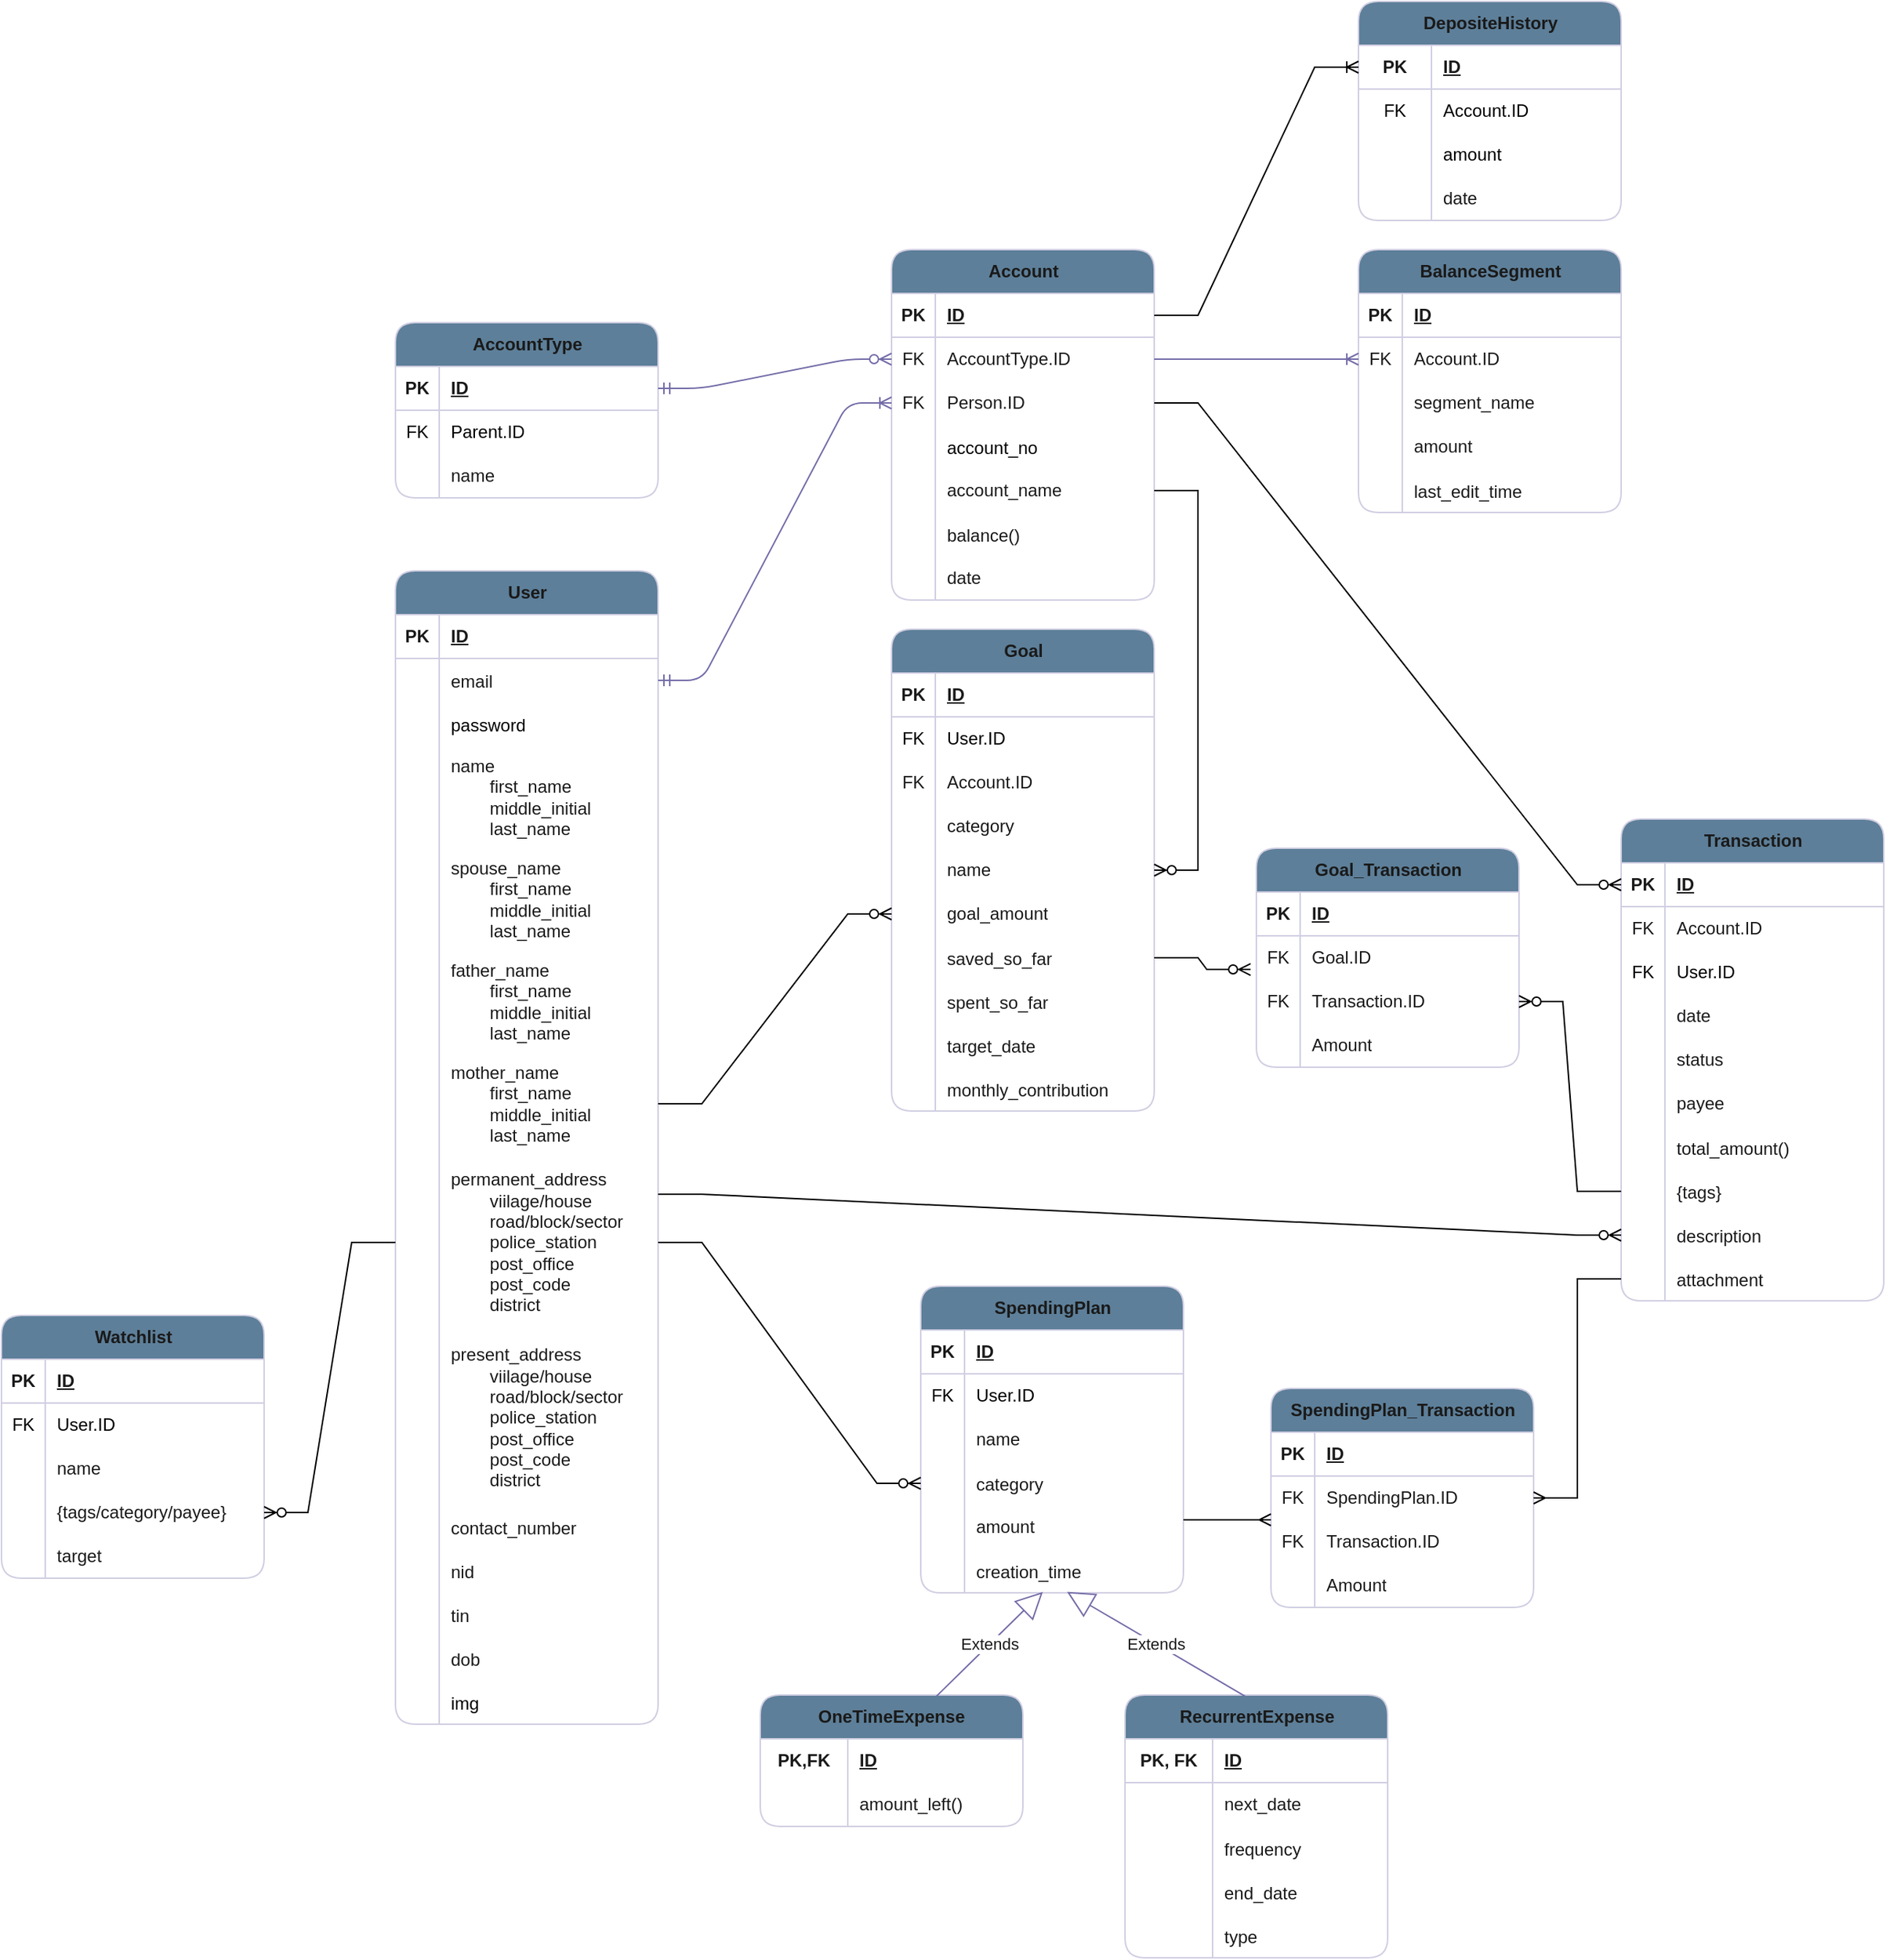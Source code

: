 <mxfile version="21.6.8" type="device">
  <diagram name="Page-1" id="TbZNbv-3Okws-Y_v-hfw">
    <mxGraphModel dx="2427" dy="1894" grid="1" gridSize="10" guides="1" tooltips="1" connect="1" arrows="1" fold="1" page="1" pageScale="1" pageWidth="850" pageHeight="1100" background="none" math="0" shadow="0">
      <root>
        <mxCell id="0" />
        <mxCell id="1" parent="0" />
        <mxCell id="kEHdDfcGc7rCTCjEqOXI-267" value="User" style="shape=table;startSize=30;container=1;collapsible=1;childLayout=tableLayout;fixedRows=1;rowLines=0;fontStyle=1;align=center;resizeLast=1;html=1;labelBackgroundColor=none;fillColor=#5D7F99;strokeColor=#D0CEE2;fontColor=#1A1A1A;rounded=1;" vertex="1" parent="1">
          <mxGeometry x="200" y="320" width="180" height="790" as="geometry">
            <mxRectangle x="390" y="107" width="80" height="30" as="alternateBounds" />
          </mxGeometry>
        </mxCell>
        <mxCell id="kEHdDfcGc7rCTCjEqOXI-268" value="" style="shape=tableRow;horizontal=0;startSize=0;swimlaneHead=0;swimlaneBody=0;fillColor=none;collapsible=0;dropTarget=0;points=[[0,0.5],[1,0.5]];portConstraint=eastwest;top=0;left=0;right=0;bottom=1;labelBackgroundColor=none;strokeColor=#D0CEE2;fontColor=#1A1A1A;rounded=1;" vertex="1" parent="kEHdDfcGc7rCTCjEqOXI-267">
          <mxGeometry y="30" width="180" height="30" as="geometry" />
        </mxCell>
        <mxCell id="kEHdDfcGc7rCTCjEqOXI-269" value="PK" style="shape=partialRectangle;connectable=0;fillColor=none;top=0;left=0;bottom=0;right=0;fontStyle=1;overflow=hidden;whiteSpace=wrap;html=1;labelBackgroundColor=none;strokeColor=#D0CEE2;fontColor=#1A1A1A;rounded=1;" vertex="1" parent="kEHdDfcGc7rCTCjEqOXI-268">
          <mxGeometry width="30" height="30" as="geometry">
            <mxRectangle width="30" height="30" as="alternateBounds" />
          </mxGeometry>
        </mxCell>
        <mxCell id="kEHdDfcGc7rCTCjEqOXI-270" value="ID" style="shape=partialRectangle;connectable=0;fillColor=none;top=0;left=0;bottom=0;right=0;align=left;spacingLeft=6;fontStyle=5;overflow=hidden;whiteSpace=wrap;html=1;labelBackgroundColor=none;strokeColor=#D0CEE2;fontColor=#1A1A1A;rounded=1;" vertex="1" parent="kEHdDfcGc7rCTCjEqOXI-268">
          <mxGeometry x="30" width="150" height="30" as="geometry">
            <mxRectangle width="150" height="30" as="alternateBounds" />
          </mxGeometry>
        </mxCell>
        <mxCell id="kEHdDfcGc7rCTCjEqOXI-271" value="" style="shape=tableRow;horizontal=0;startSize=0;swimlaneHead=0;swimlaneBody=0;fillColor=none;collapsible=0;dropTarget=0;points=[[0,0.5],[1,0.5]];portConstraint=eastwest;top=0;left=0;right=0;bottom=0;rounded=1;strokeColor=#D0CEE2;fontColor=#1A1A1A;" vertex="1" parent="kEHdDfcGc7rCTCjEqOXI-267">
          <mxGeometry y="60" width="180" height="30" as="geometry" />
        </mxCell>
        <mxCell id="kEHdDfcGc7rCTCjEqOXI-272" value="" style="shape=partialRectangle;connectable=0;fillColor=none;top=0;left=0;bottom=0;right=0;editable=1;overflow=hidden;rounded=1;strokeColor=#D0CEE2;fontColor=#1A1A1A;" vertex="1" parent="kEHdDfcGc7rCTCjEqOXI-271">
          <mxGeometry width="30" height="30" as="geometry">
            <mxRectangle width="30" height="30" as="alternateBounds" />
          </mxGeometry>
        </mxCell>
        <mxCell id="kEHdDfcGc7rCTCjEqOXI-273" value="email" style="shape=partialRectangle;connectable=0;fillColor=none;top=0;left=0;bottom=0;right=0;align=left;spacingLeft=6;overflow=hidden;rounded=1;strokeColor=#D0CEE2;fontColor=#1A1A1A;" vertex="1" parent="kEHdDfcGc7rCTCjEqOXI-271">
          <mxGeometry x="30" width="150" height="30" as="geometry">
            <mxRectangle width="150" height="30" as="alternateBounds" />
          </mxGeometry>
        </mxCell>
        <mxCell id="kEHdDfcGc7rCTCjEqOXI-274" value="" style="shape=tableRow;horizontal=0;startSize=0;swimlaneHead=0;swimlaneBody=0;fillColor=none;collapsible=0;dropTarget=0;points=[[0,0.5],[1,0.5]];portConstraint=eastwest;top=0;left=0;right=0;bottom=0;" vertex="1" parent="kEHdDfcGc7rCTCjEqOXI-267">
          <mxGeometry y="90" width="180" height="30" as="geometry" />
        </mxCell>
        <mxCell id="kEHdDfcGc7rCTCjEqOXI-275" value="" style="shape=partialRectangle;connectable=0;fillColor=none;top=0;left=0;bottom=0;right=0;editable=1;overflow=hidden;" vertex="1" parent="kEHdDfcGc7rCTCjEqOXI-274">
          <mxGeometry width="30" height="30" as="geometry">
            <mxRectangle width="30" height="30" as="alternateBounds" />
          </mxGeometry>
        </mxCell>
        <mxCell id="kEHdDfcGc7rCTCjEqOXI-276" value="password" style="shape=partialRectangle;connectable=0;fillColor=none;top=0;left=0;bottom=0;right=0;align=left;spacingLeft=6;overflow=hidden;" vertex="1" parent="kEHdDfcGc7rCTCjEqOXI-274">
          <mxGeometry x="30" width="150" height="30" as="geometry">
            <mxRectangle width="150" height="30" as="alternateBounds" />
          </mxGeometry>
        </mxCell>
        <mxCell id="kEHdDfcGc7rCTCjEqOXI-277" value="" style="shape=tableRow;horizontal=0;startSize=0;swimlaneHead=0;swimlaneBody=0;fillColor=none;collapsible=0;dropTarget=0;points=[[0,0.5],[1,0.5]];portConstraint=eastwest;top=0;left=0;right=0;bottom=0;labelBackgroundColor=none;strokeColor=#D0CEE2;fontColor=#1A1A1A;rounded=1;" vertex="1" parent="kEHdDfcGc7rCTCjEqOXI-267">
          <mxGeometry y="120" width="180" height="70" as="geometry" />
        </mxCell>
        <mxCell id="kEHdDfcGc7rCTCjEqOXI-278" value="" style="shape=partialRectangle;connectable=0;fillColor=none;top=0;left=0;bottom=0;right=0;editable=1;overflow=hidden;whiteSpace=wrap;html=1;labelBackgroundColor=none;strokeColor=#D0CEE2;fontColor=#1A1A1A;rounded=1;" vertex="1" parent="kEHdDfcGc7rCTCjEqOXI-277">
          <mxGeometry width="30" height="70" as="geometry">
            <mxRectangle width="30" height="70" as="alternateBounds" />
          </mxGeometry>
        </mxCell>
        <mxCell id="kEHdDfcGc7rCTCjEqOXI-279" value="name&lt;br&gt;&lt;span style=&quot;white-space: pre;&quot;&gt;&#x9;&lt;/span&gt;first_name&lt;br&gt;&lt;span style=&quot;white-space: pre;&quot;&gt;&#x9;&lt;/span&gt;middle_initial&lt;br&gt;&lt;span style=&quot;white-space: pre;&quot;&gt;&#x9;&lt;/span&gt;last_name" style="shape=partialRectangle;connectable=0;fillColor=none;top=0;left=0;bottom=0;right=0;align=left;spacingLeft=6;overflow=hidden;whiteSpace=wrap;html=1;labelBackgroundColor=none;strokeColor=#D0CEE2;fontColor=#1A1A1A;rounded=1;" vertex="1" parent="kEHdDfcGc7rCTCjEqOXI-277">
          <mxGeometry x="30" width="150" height="70" as="geometry">
            <mxRectangle width="150" height="70" as="alternateBounds" />
          </mxGeometry>
        </mxCell>
        <mxCell id="kEHdDfcGc7rCTCjEqOXI-280" value="" style="shape=tableRow;horizontal=0;startSize=0;swimlaneHead=0;swimlaneBody=0;fillColor=none;collapsible=0;dropTarget=0;points=[[0,0.5],[1,0.5]];portConstraint=eastwest;top=0;left=0;right=0;bottom=0;labelBackgroundColor=none;strokeColor=#D0CEE2;fontColor=#1A1A1A;rounded=1;" vertex="1" parent="kEHdDfcGc7rCTCjEqOXI-267">
          <mxGeometry y="190" width="180" height="70" as="geometry" />
        </mxCell>
        <mxCell id="kEHdDfcGc7rCTCjEqOXI-281" value="" style="shape=partialRectangle;connectable=0;fillColor=none;top=0;left=0;bottom=0;right=0;editable=1;overflow=hidden;whiteSpace=wrap;html=1;labelBackgroundColor=none;strokeColor=#D0CEE2;fontColor=#1A1A1A;rounded=1;" vertex="1" parent="kEHdDfcGc7rCTCjEqOXI-280">
          <mxGeometry width="30" height="70" as="geometry">
            <mxRectangle width="30" height="70" as="alternateBounds" />
          </mxGeometry>
        </mxCell>
        <mxCell id="kEHdDfcGc7rCTCjEqOXI-282" value="spouse_name&lt;br&gt;&lt;span style=&quot;white-space: pre;&quot;&gt;&#x9;&lt;/span&gt;first_name&lt;br&gt;&lt;span style=&quot;white-space: pre;&quot;&gt;&#x9;&lt;/span&gt;middle_initial&lt;br&gt;&lt;span style=&quot;white-space: pre;&quot;&gt;&#x9;&lt;/span&gt;last_name" style="shape=partialRectangle;connectable=0;fillColor=none;top=0;left=0;bottom=0;right=0;align=left;spacingLeft=6;overflow=hidden;whiteSpace=wrap;html=1;labelBackgroundColor=none;strokeColor=#D0CEE2;fontColor=#1A1A1A;rounded=1;" vertex="1" parent="kEHdDfcGc7rCTCjEqOXI-280">
          <mxGeometry x="30" width="150" height="70" as="geometry">
            <mxRectangle width="150" height="70" as="alternateBounds" />
          </mxGeometry>
        </mxCell>
        <mxCell id="kEHdDfcGc7rCTCjEqOXI-283" value="" style="shape=tableRow;horizontal=0;startSize=0;swimlaneHead=0;swimlaneBody=0;fillColor=none;collapsible=0;dropTarget=0;points=[[0,0.5],[1,0.5]];portConstraint=eastwest;top=0;left=0;right=0;bottom=0;labelBackgroundColor=none;strokeColor=#D0CEE2;fontColor=#1A1A1A;rounded=1;" vertex="1" parent="kEHdDfcGc7rCTCjEqOXI-267">
          <mxGeometry y="260" width="180" height="70" as="geometry" />
        </mxCell>
        <mxCell id="kEHdDfcGc7rCTCjEqOXI-284" value="" style="shape=partialRectangle;connectable=0;fillColor=none;top=0;left=0;bottom=0;right=0;editable=1;overflow=hidden;whiteSpace=wrap;html=1;labelBackgroundColor=none;strokeColor=#D0CEE2;fontColor=#1A1A1A;rounded=1;" vertex="1" parent="kEHdDfcGc7rCTCjEqOXI-283">
          <mxGeometry width="30" height="70" as="geometry">
            <mxRectangle width="30" height="70" as="alternateBounds" />
          </mxGeometry>
        </mxCell>
        <mxCell id="kEHdDfcGc7rCTCjEqOXI-285" value="father_name&lt;br&gt;&lt;span style=&quot;white-space: pre;&quot;&gt;&#x9;&lt;/span&gt;first_name&lt;br&gt;&lt;span style=&quot;white-space: pre;&quot;&gt;&#x9;&lt;/span&gt;middle_initial&lt;br&gt;&lt;span style=&quot;white-space: pre;&quot;&gt;&#x9;&lt;/span&gt;last_name" style="shape=partialRectangle;connectable=0;fillColor=none;top=0;left=0;bottom=0;right=0;align=left;spacingLeft=6;overflow=hidden;whiteSpace=wrap;html=1;labelBackgroundColor=none;strokeColor=#D0CEE2;fontColor=#1A1A1A;rounded=1;" vertex="1" parent="kEHdDfcGc7rCTCjEqOXI-283">
          <mxGeometry x="30" width="150" height="70" as="geometry">
            <mxRectangle width="150" height="70" as="alternateBounds" />
          </mxGeometry>
        </mxCell>
        <mxCell id="kEHdDfcGc7rCTCjEqOXI-286" value="" style="shape=tableRow;horizontal=0;startSize=0;swimlaneHead=0;swimlaneBody=0;fillColor=none;collapsible=0;dropTarget=0;points=[[0,0.5],[1,0.5]];portConstraint=eastwest;top=0;left=0;right=0;bottom=0;labelBackgroundColor=none;strokeColor=#D0CEE2;fontColor=#1A1A1A;rounded=1;" vertex="1" parent="kEHdDfcGc7rCTCjEqOXI-267">
          <mxGeometry y="330" width="180" height="70" as="geometry" />
        </mxCell>
        <mxCell id="kEHdDfcGc7rCTCjEqOXI-287" value="" style="shape=partialRectangle;connectable=0;fillColor=none;top=0;left=0;bottom=0;right=0;editable=1;overflow=hidden;whiteSpace=wrap;html=1;labelBackgroundColor=none;strokeColor=#D0CEE2;fontColor=#1A1A1A;rounded=1;" vertex="1" parent="kEHdDfcGc7rCTCjEqOXI-286">
          <mxGeometry width="30" height="70" as="geometry">
            <mxRectangle width="30" height="70" as="alternateBounds" />
          </mxGeometry>
        </mxCell>
        <mxCell id="kEHdDfcGc7rCTCjEqOXI-288" value="mother_name&lt;br&gt;&lt;span style=&quot;white-space: pre;&quot;&gt;&#x9;&lt;/span&gt;first_name&lt;br&gt;&lt;span style=&quot;white-space: pre;&quot;&gt;&#x9;&lt;/span&gt;middle_initial&lt;br&gt;&lt;span style=&quot;white-space: pre;&quot;&gt;&#x9;&lt;/span&gt;last_name" style="shape=partialRectangle;connectable=0;fillColor=none;top=0;left=0;bottom=0;right=0;align=left;spacingLeft=6;overflow=hidden;whiteSpace=wrap;html=1;labelBackgroundColor=none;strokeColor=#D0CEE2;fontColor=#1A1A1A;rounded=1;" vertex="1" parent="kEHdDfcGc7rCTCjEqOXI-286">
          <mxGeometry x="30" width="150" height="70" as="geometry">
            <mxRectangle width="150" height="70" as="alternateBounds" />
          </mxGeometry>
        </mxCell>
        <mxCell id="kEHdDfcGc7rCTCjEqOXI-289" value="" style="shape=tableRow;horizontal=0;startSize=0;swimlaneHead=0;swimlaneBody=0;fillColor=none;collapsible=0;dropTarget=0;points=[[0,0.5],[1,0.5]];portConstraint=eastwest;top=0;left=0;right=0;bottom=0;labelBackgroundColor=none;strokeColor=#D0CEE2;fontColor=#1A1A1A;rounded=1;" vertex="1" parent="kEHdDfcGc7rCTCjEqOXI-267">
          <mxGeometry y="400" width="180" height="120" as="geometry" />
        </mxCell>
        <mxCell id="kEHdDfcGc7rCTCjEqOXI-290" value="" style="shape=partialRectangle;connectable=0;fillColor=none;top=0;left=0;bottom=0;right=0;editable=1;overflow=hidden;whiteSpace=wrap;html=1;labelBackgroundColor=none;strokeColor=#D0CEE2;fontColor=#1A1A1A;rounded=1;" vertex="1" parent="kEHdDfcGc7rCTCjEqOXI-289">
          <mxGeometry width="30" height="120" as="geometry">
            <mxRectangle width="30" height="120" as="alternateBounds" />
          </mxGeometry>
        </mxCell>
        <mxCell id="kEHdDfcGc7rCTCjEqOXI-291" value="permanent_address&lt;br&gt;&lt;span style=&quot;white-space: pre;&quot;&gt;&#x9;&lt;/span&gt;viilage/house&lt;br&gt;&lt;span style=&quot;white-space: pre;&quot;&gt;&#x9;&lt;/span&gt;road/block/sector&lt;br&gt;&lt;span style=&quot;white-space: pre;&quot;&gt;&#x9;&lt;/span&gt;police_station&lt;br&gt;&lt;span style=&quot;white-space: pre;&quot;&gt;&#x9;&lt;/span&gt;post_office&lt;br&gt;&lt;span style=&quot;white-space: pre;&quot;&gt;&#x9;&lt;/span&gt;post_code&lt;br&gt;&lt;span style=&quot;white-space: pre;&quot;&gt;&#x9;&lt;/span&gt;district" style="shape=partialRectangle;connectable=0;fillColor=none;top=0;left=0;bottom=0;right=0;align=left;spacingLeft=6;overflow=hidden;whiteSpace=wrap;html=1;labelBackgroundColor=none;strokeColor=#D0CEE2;fontColor=#1A1A1A;rounded=1;" vertex="1" parent="kEHdDfcGc7rCTCjEqOXI-289">
          <mxGeometry x="30" width="150" height="120" as="geometry">
            <mxRectangle width="150" height="120" as="alternateBounds" />
          </mxGeometry>
        </mxCell>
        <mxCell id="kEHdDfcGc7rCTCjEqOXI-292" value="" style="shape=tableRow;horizontal=0;startSize=0;swimlaneHead=0;swimlaneBody=0;fillColor=none;collapsible=0;dropTarget=0;points=[[0,0.5],[1,0.5]];portConstraint=eastwest;top=0;left=0;right=0;bottom=0;labelBackgroundColor=none;strokeColor=#D0CEE2;fontColor=#1A1A1A;rounded=1;" vertex="1" parent="kEHdDfcGc7rCTCjEqOXI-267">
          <mxGeometry y="520" width="180" height="120" as="geometry" />
        </mxCell>
        <mxCell id="kEHdDfcGc7rCTCjEqOXI-293" value="" style="shape=partialRectangle;connectable=0;fillColor=none;top=0;left=0;bottom=0;right=0;editable=1;overflow=hidden;whiteSpace=wrap;html=1;labelBackgroundColor=none;strokeColor=#D0CEE2;fontColor=#1A1A1A;rounded=1;" vertex="1" parent="kEHdDfcGc7rCTCjEqOXI-292">
          <mxGeometry width="30" height="120" as="geometry">
            <mxRectangle width="30" height="120" as="alternateBounds" />
          </mxGeometry>
        </mxCell>
        <mxCell id="kEHdDfcGc7rCTCjEqOXI-294" value="present_address&lt;br&gt;&lt;span style=&quot;white-space: pre;&quot;&gt;&#x9;&lt;/span&gt;viilage/house&lt;br&gt;&lt;span style=&quot;white-space: pre;&quot;&gt;&#x9;&lt;/span&gt;road/block/sector&lt;br&gt;&lt;span style=&quot;white-space: pre;&quot;&gt;&#x9;&lt;/span&gt;police_station&lt;br&gt;&lt;span style=&quot;white-space: pre;&quot;&gt;&#x9;&lt;/span&gt;post_office&lt;br&gt;&lt;span style=&quot;white-space: pre;&quot;&gt;&#x9;&lt;/span&gt;post_code&lt;br&gt;&lt;span style=&quot;white-space: pre;&quot;&gt;&#x9;&lt;/span&gt;district" style="shape=partialRectangle;connectable=0;fillColor=none;top=0;left=0;bottom=0;right=0;align=left;spacingLeft=6;overflow=hidden;whiteSpace=wrap;html=1;labelBackgroundColor=none;strokeColor=#D0CEE2;fontColor=#1A1A1A;rounded=1;" vertex="1" parent="kEHdDfcGc7rCTCjEqOXI-292">
          <mxGeometry x="30" width="150" height="120" as="geometry">
            <mxRectangle width="150" height="120" as="alternateBounds" />
          </mxGeometry>
        </mxCell>
        <mxCell id="kEHdDfcGc7rCTCjEqOXI-295" value="" style="shape=tableRow;horizontal=0;startSize=0;swimlaneHead=0;swimlaneBody=0;fillColor=none;collapsible=0;dropTarget=0;points=[[0,0.5],[1,0.5]];portConstraint=eastwest;top=0;left=0;right=0;bottom=0;rounded=1;strokeColor=#D0CEE2;fontColor=#1A1A1A;" vertex="1" parent="kEHdDfcGc7rCTCjEqOXI-267">
          <mxGeometry y="640" width="180" height="30" as="geometry" />
        </mxCell>
        <mxCell id="kEHdDfcGc7rCTCjEqOXI-296" value="" style="shape=partialRectangle;connectable=0;fillColor=none;top=0;left=0;bottom=0;right=0;editable=1;overflow=hidden;rounded=1;strokeColor=#D0CEE2;fontColor=#1A1A1A;" vertex="1" parent="kEHdDfcGc7rCTCjEqOXI-295">
          <mxGeometry width="30" height="30" as="geometry">
            <mxRectangle width="30" height="30" as="alternateBounds" />
          </mxGeometry>
        </mxCell>
        <mxCell id="kEHdDfcGc7rCTCjEqOXI-297" value="contact_number" style="shape=partialRectangle;connectable=0;fillColor=none;top=0;left=0;bottom=0;right=0;align=left;spacingLeft=6;overflow=hidden;rounded=1;strokeColor=#D0CEE2;fontColor=#1A1A1A;" vertex="1" parent="kEHdDfcGc7rCTCjEqOXI-295">
          <mxGeometry x="30" width="150" height="30" as="geometry">
            <mxRectangle width="150" height="30" as="alternateBounds" />
          </mxGeometry>
        </mxCell>
        <mxCell id="kEHdDfcGc7rCTCjEqOXI-298" value="" style="shape=tableRow;horizontal=0;startSize=0;swimlaneHead=0;swimlaneBody=0;fillColor=none;collapsible=0;dropTarget=0;points=[[0,0.5],[1,0.5]];portConstraint=eastwest;top=0;left=0;right=0;bottom=0;rounded=1;strokeColor=#D0CEE2;fontColor=#1A1A1A;" vertex="1" parent="kEHdDfcGc7rCTCjEqOXI-267">
          <mxGeometry y="670" width="180" height="30" as="geometry" />
        </mxCell>
        <mxCell id="kEHdDfcGc7rCTCjEqOXI-299" value="" style="shape=partialRectangle;connectable=0;fillColor=none;top=0;left=0;bottom=0;right=0;editable=1;overflow=hidden;rounded=1;strokeColor=#D0CEE2;fontColor=#1A1A1A;" vertex="1" parent="kEHdDfcGc7rCTCjEqOXI-298">
          <mxGeometry width="30" height="30" as="geometry">
            <mxRectangle width="30" height="30" as="alternateBounds" />
          </mxGeometry>
        </mxCell>
        <mxCell id="kEHdDfcGc7rCTCjEqOXI-300" value="nid" style="shape=partialRectangle;connectable=0;fillColor=none;top=0;left=0;bottom=0;right=0;align=left;spacingLeft=6;overflow=hidden;rounded=1;strokeColor=#D0CEE2;fontColor=#1A1A1A;" vertex="1" parent="kEHdDfcGc7rCTCjEqOXI-298">
          <mxGeometry x="30" width="150" height="30" as="geometry">
            <mxRectangle width="150" height="30" as="alternateBounds" />
          </mxGeometry>
        </mxCell>
        <mxCell id="kEHdDfcGc7rCTCjEqOXI-301" value="" style="shape=tableRow;horizontal=0;startSize=0;swimlaneHead=0;swimlaneBody=0;fillColor=none;collapsible=0;dropTarget=0;points=[[0,0.5],[1,0.5]];portConstraint=eastwest;top=0;left=0;right=0;bottom=0;rounded=1;strokeColor=#D0CEE2;fontColor=#1A1A1A;" vertex="1" parent="kEHdDfcGc7rCTCjEqOXI-267">
          <mxGeometry y="700" width="180" height="30" as="geometry" />
        </mxCell>
        <mxCell id="kEHdDfcGc7rCTCjEqOXI-302" value="" style="shape=partialRectangle;connectable=0;fillColor=none;top=0;left=0;bottom=0;right=0;editable=1;overflow=hidden;rounded=1;strokeColor=#D0CEE2;fontColor=#1A1A1A;" vertex="1" parent="kEHdDfcGc7rCTCjEqOXI-301">
          <mxGeometry width="30" height="30" as="geometry">
            <mxRectangle width="30" height="30" as="alternateBounds" />
          </mxGeometry>
        </mxCell>
        <mxCell id="kEHdDfcGc7rCTCjEqOXI-303" value="tin" style="shape=partialRectangle;connectable=0;fillColor=none;top=0;left=0;bottom=0;right=0;align=left;spacingLeft=6;overflow=hidden;rounded=1;strokeColor=#D0CEE2;fontColor=#1A1A1A;" vertex="1" parent="kEHdDfcGc7rCTCjEqOXI-301">
          <mxGeometry x="30" width="150" height="30" as="geometry">
            <mxRectangle width="150" height="30" as="alternateBounds" />
          </mxGeometry>
        </mxCell>
        <mxCell id="kEHdDfcGc7rCTCjEqOXI-304" value="" style="shape=tableRow;horizontal=0;startSize=0;swimlaneHead=0;swimlaneBody=0;fillColor=none;collapsible=0;dropTarget=0;points=[[0,0.5],[1,0.5]];portConstraint=eastwest;top=0;left=0;right=0;bottom=0;rounded=1;strokeColor=#D0CEE2;fontColor=#1A1A1A;" vertex="1" parent="kEHdDfcGc7rCTCjEqOXI-267">
          <mxGeometry y="730" width="180" height="30" as="geometry" />
        </mxCell>
        <mxCell id="kEHdDfcGc7rCTCjEqOXI-305" value="" style="shape=partialRectangle;connectable=0;fillColor=none;top=0;left=0;bottom=0;right=0;editable=1;overflow=hidden;rounded=1;strokeColor=#D0CEE2;fontColor=#1A1A1A;" vertex="1" parent="kEHdDfcGc7rCTCjEqOXI-304">
          <mxGeometry width="30" height="30" as="geometry">
            <mxRectangle width="30" height="30" as="alternateBounds" />
          </mxGeometry>
        </mxCell>
        <mxCell id="kEHdDfcGc7rCTCjEqOXI-306" value="dob" style="shape=partialRectangle;connectable=0;fillColor=none;top=0;left=0;bottom=0;right=0;align=left;spacingLeft=6;overflow=hidden;rounded=1;strokeColor=#D0CEE2;fontColor=#1A1A1A;" vertex="1" parent="kEHdDfcGc7rCTCjEqOXI-304">
          <mxGeometry x="30" width="150" height="30" as="geometry">
            <mxRectangle width="150" height="30" as="alternateBounds" />
          </mxGeometry>
        </mxCell>
        <mxCell id="kEHdDfcGc7rCTCjEqOXI-307" value="" style="shape=tableRow;horizontal=0;startSize=0;swimlaneHead=0;swimlaneBody=0;fillColor=none;collapsible=0;dropTarget=0;points=[[0,0.5],[1,0.5]];portConstraint=eastwest;top=0;left=0;right=0;bottom=0;" vertex="1" parent="kEHdDfcGc7rCTCjEqOXI-267">
          <mxGeometry y="760" width="180" height="30" as="geometry" />
        </mxCell>
        <mxCell id="kEHdDfcGc7rCTCjEqOXI-308" value="" style="shape=partialRectangle;connectable=0;fillColor=none;top=0;left=0;bottom=0;right=0;editable=1;overflow=hidden;" vertex="1" parent="kEHdDfcGc7rCTCjEqOXI-307">
          <mxGeometry width="30" height="30" as="geometry">
            <mxRectangle width="30" height="30" as="alternateBounds" />
          </mxGeometry>
        </mxCell>
        <mxCell id="kEHdDfcGc7rCTCjEqOXI-309" value="img" style="shape=partialRectangle;connectable=0;fillColor=none;top=0;left=0;bottom=0;right=0;align=left;spacingLeft=6;overflow=hidden;" vertex="1" parent="kEHdDfcGc7rCTCjEqOXI-307">
          <mxGeometry x="30" width="150" height="30" as="geometry">
            <mxRectangle width="150" height="30" as="alternateBounds" />
          </mxGeometry>
        </mxCell>
        <mxCell id="kEHdDfcGc7rCTCjEqOXI-310" value="AccountType" style="shape=table;startSize=30;container=1;collapsible=1;childLayout=tableLayout;fixedRows=1;rowLines=0;fontStyle=1;align=center;resizeLast=1;html=1;rounded=1;strokeColor=#D0CEE2;fontColor=#1A1A1A;fillColor=#5D7F99;" vertex="1" parent="1">
          <mxGeometry x="200" y="150" width="180" height="120" as="geometry" />
        </mxCell>
        <mxCell id="kEHdDfcGc7rCTCjEqOXI-311" value="" style="shape=tableRow;horizontal=0;startSize=0;swimlaneHead=0;swimlaneBody=0;fillColor=none;collapsible=0;dropTarget=0;points=[[0,0.5],[1,0.5]];portConstraint=eastwest;top=0;left=0;right=0;bottom=1;rounded=1;strokeColor=#D0CEE2;fontColor=#1A1A1A;" vertex="1" parent="kEHdDfcGc7rCTCjEqOXI-310">
          <mxGeometry y="30" width="180" height="30" as="geometry" />
        </mxCell>
        <mxCell id="kEHdDfcGc7rCTCjEqOXI-312" value="PK" style="shape=partialRectangle;connectable=0;fillColor=none;top=0;left=0;bottom=0;right=0;fontStyle=1;overflow=hidden;whiteSpace=wrap;html=1;rounded=1;strokeColor=#D0CEE2;fontColor=#1A1A1A;" vertex="1" parent="kEHdDfcGc7rCTCjEqOXI-311">
          <mxGeometry width="30" height="30" as="geometry">
            <mxRectangle width="30" height="30" as="alternateBounds" />
          </mxGeometry>
        </mxCell>
        <mxCell id="kEHdDfcGc7rCTCjEqOXI-313" value="ID" style="shape=partialRectangle;connectable=0;fillColor=none;top=0;left=0;bottom=0;right=0;align=left;spacingLeft=6;fontStyle=5;overflow=hidden;whiteSpace=wrap;html=1;rounded=1;strokeColor=#D0CEE2;fontColor=#1A1A1A;" vertex="1" parent="kEHdDfcGc7rCTCjEqOXI-311">
          <mxGeometry x="30" width="150" height="30" as="geometry">
            <mxRectangle width="150" height="30" as="alternateBounds" />
          </mxGeometry>
        </mxCell>
        <mxCell id="kEHdDfcGc7rCTCjEqOXI-314" value="" style="shape=tableRow;horizontal=0;startSize=0;swimlaneHead=0;swimlaneBody=0;fillColor=none;collapsible=0;dropTarget=0;points=[[0,0.5],[1,0.5]];portConstraint=eastwest;top=0;left=0;right=0;bottom=0;" vertex="1" parent="kEHdDfcGc7rCTCjEqOXI-310">
          <mxGeometry y="60" width="180" height="30" as="geometry" />
        </mxCell>
        <mxCell id="kEHdDfcGc7rCTCjEqOXI-315" value="FK" style="shape=partialRectangle;connectable=0;fillColor=none;top=0;left=0;bottom=0;right=0;fontStyle=0;overflow=hidden;whiteSpace=wrap;html=1;" vertex="1" parent="kEHdDfcGc7rCTCjEqOXI-314">
          <mxGeometry width="30" height="30" as="geometry">
            <mxRectangle width="30" height="30" as="alternateBounds" />
          </mxGeometry>
        </mxCell>
        <mxCell id="kEHdDfcGc7rCTCjEqOXI-316" value="Parent.ID" style="shape=partialRectangle;connectable=0;fillColor=none;top=0;left=0;bottom=0;right=0;align=left;spacingLeft=6;fontStyle=0;overflow=hidden;whiteSpace=wrap;html=1;" vertex="1" parent="kEHdDfcGc7rCTCjEqOXI-314">
          <mxGeometry x="30" width="150" height="30" as="geometry">
            <mxRectangle width="150" height="30" as="alternateBounds" />
          </mxGeometry>
        </mxCell>
        <mxCell id="kEHdDfcGc7rCTCjEqOXI-317" value="" style="shape=tableRow;horizontal=0;startSize=0;swimlaneHead=0;swimlaneBody=0;fillColor=none;collapsible=0;dropTarget=0;points=[[0,0.5],[1,0.5]];portConstraint=eastwest;top=0;left=0;right=0;bottom=0;rounded=1;strokeColor=#D0CEE2;fontColor=#1A1A1A;" vertex="1" parent="kEHdDfcGc7rCTCjEqOXI-310">
          <mxGeometry y="90" width="180" height="30" as="geometry" />
        </mxCell>
        <mxCell id="kEHdDfcGc7rCTCjEqOXI-318" value="" style="shape=partialRectangle;connectable=0;fillColor=none;top=0;left=0;bottom=0;right=0;editable=1;overflow=hidden;whiteSpace=wrap;html=1;rounded=1;strokeColor=#D0CEE2;fontColor=#1A1A1A;" vertex="1" parent="kEHdDfcGc7rCTCjEqOXI-317">
          <mxGeometry width="30" height="30" as="geometry">
            <mxRectangle width="30" height="30" as="alternateBounds" />
          </mxGeometry>
        </mxCell>
        <mxCell id="kEHdDfcGc7rCTCjEqOXI-319" value="name" style="shape=partialRectangle;connectable=0;fillColor=none;top=0;left=0;bottom=0;right=0;align=left;spacingLeft=6;overflow=hidden;whiteSpace=wrap;html=1;rounded=1;strokeColor=#D0CEE2;fontColor=#1A1A1A;" vertex="1" parent="kEHdDfcGc7rCTCjEqOXI-317">
          <mxGeometry x="30" width="150" height="30" as="geometry">
            <mxRectangle width="150" height="30" as="alternateBounds" />
          </mxGeometry>
        </mxCell>
        <mxCell id="kEHdDfcGc7rCTCjEqOXI-320" value="Account" style="shape=table;startSize=30;container=1;collapsible=1;childLayout=tableLayout;fixedRows=1;rowLines=0;fontStyle=1;align=center;resizeLast=1;html=1;rounded=1;strokeColor=#D0CEE2;fontColor=#1A1A1A;fillColor=#5D7F99;" vertex="1" parent="1">
          <mxGeometry x="540" y="100" width="180" height="240" as="geometry" />
        </mxCell>
        <mxCell id="kEHdDfcGc7rCTCjEqOXI-321" value="" style="shape=tableRow;horizontal=0;startSize=0;swimlaneHead=0;swimlaneBody=0;fillColor=none;collapsible=0;dropTarget=0;points=[[0,0.5],[1,0.5]];portConstraint=eastwest;top=0;left=0;right=0;bottom=1;rounded=1;strokeColor=#D0CEE2;fontColor=#1A1A1A;" vertex="1" parent="kEHdDfcGc7rCTCjEqOXI-320">
          <mxGeometry y="30" width="180" height="30" as="geometry" />
        </mxCell>
        <mxCell id="kEHdDfcGc7rCTCjEqOXI-322" value="PK" style="shape=partialRectangle;connectable=0;fillColor=none;top=0;left=0;bottom=0;right=0;fontStyle=1;overflow=hidden;whiteSpace=wrap;html=1;rounded=1;strokeColor=#D0CEE2;fontColor=#1A1A1A;" vertex="1" parent="kEHdDfcGc7rCTCjEqOXI-321">
          <mxGeometry width="30" height="30" as="geometry">
            <mxRectangle width="30" height="30" as="alternateBounds" />
          </mxGeometry>
        </mxCell>
        <mxCell id="kEHdDfcGc7rCTCjEqOXI-323" value="ID" style="shape=partialRectangle;connectable=0;fillColor=none;top=0;left=0;bottom=0;right=0;align=left;spacingLeft=6;fontStyle=5;overflow=hidden;whiteSpace=wrap;html=1;rounded=1;strokeColor=#D0CEE2;fontColor=#1A1A1A;" vertex="1" parent="kEHdDfcGc7rCTCjEqOXI-321">
          <mxGeometry x="30" width="150" height="30" as="geometry">
            <mxRectangle width="150" height="30" as="alternateBounds" />
          </mxGeometry>
        </mxCell>
        <mxCell id="kEHdDfcGc7rCTCjEqOXI-324" value="" style="shape=tableRow;horizontal=0;startSize=0;swimlaneHead=0;swimlaneBody=0;fillColor=none;collapsible=0;dropTarget=0;points=[[0,0.5],[1,0.5]];portConstraint=eastwest;top=0;left=0;right=0;bottom=0;rounded=1;strokeColor=#D0CEE2;fontColor=#1A1A1A;" vertex="1" parent="kEHdDfcGc7rCTCjEqOXI-320">
          <mxGeometry y="60" width="180" height="30" as="geometry" />
        </mxCell>
        <mxCell id="kEHdDfcGc7rCTCjEqOXI-325" value="FK" style="shape=partialRectangle;connectable=0;fillColor=none;top=0;left=0;bottom=0;right=0;fontStyle=0;overflow=hidden;whiteSpace=wrap;html=1;rounded=1;strokeColor=#D0CEE2;fontColor=#1A1A1A;" vertex="1" parent="kEHdDfcGc7rCTCjEqOXI-324">
          <mxGeometry width="30" height="30" as="geometry">
            <mxRectangle width="30" height="30" as="alternateBounds" />
          </mxGeometry>
        </mxCell>
        <mxCell id="kEHdDfcGc7rCTCjEqOXI-326" value="AccountType.ID" style="shape=partialRectangle;connectable=0;fillColor=none;top=0;left=0;bottom=0;right=0;align=left;spacingLeft=6;fontStyle=0;overflow=hidden;whiteSpace=wrap;html=1;rounded=1;strokeColor=#D0CEE2;fontColor=#1A1A1A;" vertex="1" parent="kEHdDfcGc7rCTCjEqOXI-324">
          <mxGeometry x="30" width="150" height="30" as="geometry">
            <mxRectangle width="150" height="30" as="alternateBounds" />
          </mxGeometry>
        </mxCell>
        <mxCell id="kEHdDfcGc7rCTCjEqOXI-327" value="" style="shape=tableRow;horizontal=0;startSize=0;swimlaneHead=0;swimlaneBody=0;fillColor=none;collapsible=0;dropTarget=0;points=[[0,0.5],[1,0.5]];portConstraint=eastwest;top=0;left=0;right=0;bottom=0;rounded=1;strokeColor=#D0CEE2;fontColor=#1A1A1A;" vertex="1" parent="kEHdDfcGc7rCTCjEqOXI-320">
          <mxGeometry y="90" width="180" height="30" as="geometry" />
        </mxCell>
        <mxCell id="kEHdDfcGc7rCTCjEqOXI-328" value="FK" style="shape=partialRectangle;connectable=0;fillColor=none;top=0;left=0;bottom=0;right=0;fontStyle=0;overflow=hidden;whiteSpace=wrap;html=1;rounded=1;strokeColor=#D0CEE2;fontColor=#1A1A1A;" vertex="1" parent="kEHdDfcGc7rCTCjEqOXI-327">
          <mxGeometry width="30" height="30" as="geometry">
            <mxRectangle width="30" height="30" as="alternateBounds" />
          </mxGeometry>
        </mxCell>
        <mxCell id="kEHdDfcGc7rCTCjEqOXI-329" value="Person.ID" style="shape=partialRectangle;connectable=0;fillColor=none;top=0;left=0;bottom=0;right=0;align=left;spacingLeft=6;fontStyle=0;overflow=hidden;whiteSpace=wrap;html=1;rounded=1;strokeColor=#D0CEE2;fontColor=#1A1A1A;" vertex="1" parent="kEHdDfcGc7rCTCjEqOXI-327">
          <mxGeometry x="30" width="150" height="30" as="geometry">
            <mxRectangle width="150" height="30" as="alternateBounds" />
          </mxGeometry>
        </mxCell>
        <mxCell id="kEHdDfcGc7rCTCjEqOXI-330" value="" style="shape=tableRow;horizontal=0;startSize=0;swimlaneHead=0;swimlaneBody=0;fillColor=none;collapsible=0;dropTarget=0;points=[[0,0.5],[1,0.5]];portConstraint=eastwest;top=0;left=0;right=0;bottom=0;" vertex="1" parent="kEHdDfcGc7rCTCjEqOXI-320">
          <mxGeometry y="120" width="180" height="30" as="geometry" />
        </mxCell>
        <mxCell id="kEHdDfcGc7rCTCjEqOXI-331" value="" style="shape=partialRectangle;connectable=0;fillColor=none;top=0;left=0;bottom=0;right=0;editable=1;overflow=hidden;" vertex="1" parent="kEHdDfcGc7rCTCjEqOXI-330">
          <mxGeometry width="30" height="30" as="geometry">
            <mxRectangle width="30" height="30" as="alternateBounds" />
          </mxGeometry>
        </mxCell>
        <mxCell id="kEHdDfcGc7rCTCjEqOXI-332" value="account_no" style="shape=partialRectangle;connectable=0;fillColor=none;top=0;left=0;bottom=0;right=0;align=left;spacingLeft=6;overflow=hidden;" vertex="1" parent="kEHdDfcGc7rCTCjEqOXI-330">
          <mxGeometry x="30" width="150" height="30" as="geometry">
            <mxRectangle width="150" height="30" as="alternateBounds" />
          </mxGeometry>
        </mxCell>
        <mxCell id="kEHdDfcGc7rCTCjEqOXI-333" value="" style="shape=tableRow;horizontal=0;startSize=0;swimlaneHead=0;swimlaneBody=0;fillColor=none;collapsible=0;dropTarget=0;points=[[0,0.5],[1,0.5]];portConstraint=eastwest;top=0;left=0;right=0;bottom=0;rounded=1;strokeColor=#D0CEE2;fontColor=#1A1A1A;" vertex="1" parent="kEHdDfcGc7rCTCjEqOXI-320">
          <mxGeometry y="150" width="180" height="30" as="geometry" />
        </mxCell>
        <mxCell id="kEHdDfcGc7rCTCjEqOXI-334" value="" style="shape=partialRectangle;connectable=0;fillColor=none;top=0;left=0;bottom=0;right=0;editable=1;overflow=hidden;whiteSpace=wrap;html=1;rounded=1;strokeColor=#D0CEE2;fontColor=#1A1A1A;" vertex="1" parent="kEHdDfcGc7rCTCjEqOXI-333">
          <mxGeometry width="30" height="30" as="geometry">
            <mxRectangle width="30" height="30" as="alternateBounds" />
          </mxGeometry>
        </mxCell>
        <mxCell id="kEHdDfcGc7rCTCjEqOXI-335" value="account_name" style="shape=partialRectangle;connectable=0;fillColor=none;top=0;left=0;bottom=0;right=0;align=left;spacingLeft=6;overflow=hidden;whiteSpace=wrap;html=1;rounded=1;strokeColor=#D0CEE2;fontColor=#1A1A1A;" vertex="1" parent="kEHdDfcGc7rCTCjEqOXI-333">
          <mxGeometry x="30" width="150" height="30" as="geometry">
            <mxRectangle width="150" height="30" as="alternateBounds" />
          </mxGeometry>
        </mxCell>
        <mxCell id="kEHdDfcGc7rCTCjEqOXI-336" value="" style="shape=tableRow;horizontal=0;startSize=0;swimlaneHead=0;swimlaneBody=0;fillColor=none;collapsible=0;dropTarget=0;points=[[0,0.5],[1,0.5]];portConstraint=eastwest;top=0;left=0;right=0;bottom=0;rounded=1;strokeColor=#D0CEE2;fontColor=#1A1A1A;" vertex="1" parent="kEHdDfcGc7rCTCjEqOXI-320">
          <mxGeometry y="180" width="180" height="30" as="geometry" />
        </mxCell>
        <mxCell id="kEHdDfcGc7rCTCjEqOXI-337" value="" style="shape=partialRectangle;connectable=0;fillColor=none;top=0;left=0;bottom=0;right=0;editable=1;overflow=hidden;rounded=1;strokeColor=#D0CEE2;fontColor=#1A1A1A;" vertex="1" parent="kEHdDfcGc7rCTCjEqOXI-336">
          <mxGeometry width="30" height="30" as="geometry">
            <mxRectangle width="30" height="30" as="alternateBounds" />
          </mxGeometry>
        </mxCell>
        <mxCell id="kEHdDfcGc7rCTCjEqOXI-338" value="balance()" style="shape=partialRectangle;connectable=0;fillColor=none;top=0;left=0;bottom=0;right=0;align=left;spacingLeft=6;overflow=hidden;rounded=1;strokeColor=#D0CEE2;fontColor=#1A1A1A;" vertex="1" parent="kEHdDfcGc7rCTCjEqOXI-336">
          <mxGeometry x="30" width="150" height="30" as="geometry">
            <mxRectangle width="150" height="30" as="alternateBounds" />
          </mxGeometry>
        </mxCell>
        <mxCell id="kEHdDfcGc7rCTCjEqOXI-339" value="" style="shape=tableRow;horizontal=0;startSize=0;swimlaneHead=0;swimlaneBody=0;fillColor=none;collapsible=0;dropTarget=0;points=[[0,0.5],[1,0.5]];portConstraint=eastwest;top=0;left=0;right=0;bottom=0;rounded=1;strokeColor=#D0CEE2;fontColor=#1A1A1A;" vertex="1" parent="kEHdDfcGc7rCTCjEqOXI-320">
          <mxGeometry y="210" width="180" height="30" as="geometry" />
        </mxCell>
        <mxCell id="kEHdDfcGc7rCTCjEqOXI-340" value="" style="shape=partialRectangle;connectable=0;fillColor=none;top=0;left=0;bottom=0;right=0;editable=1;overflow=hidden;whiteSpace=wrap;html=1;rounded=1;strokeColor=#D0CEE2;fontColor=#1A1A1A;" vertex="1" parent="kEHdDfcGc7rCTCjEqOXI-339">
          <mxGeometry width="30" height="30" as="geometry">
            <mxRectangle width="30" height="30" as="alternateBounds" />
          </mxGeometry>
        </mxCell>
        <mxCell id="kEHdDfcGc7rCTCjEqOXI-341" value="date" style="shape=partialRectangle;connectable=0;fillColor=none;top=0;left=0;bottom=0;right=0;align=left;spacingLeft=6;overflow=hidden;whiteSpace=wrap;html=1;rounded=1;strokeColor=#D0CEE2;fontColor=#1A1A1A;" vertex="1" parent="kEHdDfcGc7rCTCjEqOXI-339">
          <mxGeometry x="30" width="150" height="30" as="geometry">
            <mxRectangle width="150" height="30" as="alternateBounds" />
          </mxGeometry>
        </mxCell>
        <mxCell id="kEHdDfcGc7rCTCjEqOXI-342" value="" style="edgeStyle=entityRelationEdgeStyle;fontSize=12;html=1;endArrow=ERzeroToMany;startArrow=ERmandOne;rounded=1;strokeColor=#736CA8;fontColor=#1A1A1A;exitX=1;exitY=0.5;exitDx=0;exitDy=0;" edge="1" parent="1" source="kEHdDfcGc7rCTCjEqOXI-311" target="kEHdDfcGc7rCTCjEqOXI-324">
          <mxGeometry width="100" height="100" relative="1" as="geometry">
            <mxPoint x="840" y="225" as="sourcePoint" />
            <mxPoint x="960" y="280" as="targetPoint" />
            <Array as="points">
              <mxPoint x="890" y="260" />
            </Array>
          </mxGeometry>
        </mxCell>
        <mxCell id="kEHdDfcGc7rCTCjEqOXI-343" value="BalanceSegment" style="shape=table;startSize=30;container=1;collapsible=1;childLayout=tableLayout;fixedRows=1;rowLines=0;fontStyle=1;align=center;resizeLast=1;html=1;rounded=1;strokeColor=#D0CEE2;fontColor=#1A1A1A;fillColor=#5D7F99;" vertex="1" parent="1">
          <mxGeometry x="860" y="100" width="180" height="180" as="geometry" />
        </mxCell>
        <mxCell id="kEHdDfcGc7rCTCjEqOXI-344" value="" style="shape=tableRow;horizontal=0;startSize=0;swimlaneHead=0;swimlaneBody=0;fillColor=none;collapsible=0;dropTarget=0;points=[[0,0.5],[1,0.5]];portConstraint=eastwest;top=0;left=0;right=0;bottom=1;rounded=1;strokeColor=#D0CEE2;fontColor=#1A1A1A;" vertex="1" parent="kEHdDfcGc7rCTCjEqOXI-343">
          <mxGeometry y="30" width="180" height="30" as="geometry" />
        </mxCell>
        <mxCell id="kEHdDfcGc7rCTCjEqOXI-345" value="PK" style="shape=partialRectangle;connectable=0;fillColor=none;top=0;left=0;bottom=0;right=0;fontStyle=1;overflow=hidden;whiteSpace=wrap;html=1;rounded=1;strokeColor=#D0CEE2;fontColor=#1A1A1A;" vertex="1" parent="kEHdDfcGc7rCTCjEqOXI-344">
          <mxGeometry width="30" height="30" as="geometry">
            <mxRectangle width="30" height="30" as="alternateBounds" />
          </mxGeometry>
        </mxCell>
        <mxCell id="kEHdDfcGc7rCTCjEqOXI-346" value="ID" style="shape=partialRectangle;connectable=0;fillColor=none;top=0;left=0;bottom=0;right=0;align=left;spacingLeft=6;fontStyle=5;overflow=hidden;whiteSpace=wrap;html=1;rounded=1;strokeColor=#D0CEE2;fontColor=#1A1A1A;" vertex="1" parent="kEHdDfcGc7rCTCjEqOXI-344">
          <mxGeometry x="30" width="150" height="30" as="geometry">
            <mxRectangle width="150" height="30" as="alternateBounds" />
          </mxGeometry>
        </mxCell>
        <mxCell id="kEHdDfcGc7rCTCjEqOXI-347" value="" style="shape=tableRow;horizontal=0;startSize=0;swimlaneHead=0;swimlaneBody=0;fillColor=none;collapsible=0;dropTarget=0;points=[[0,0.5],[1,0.5]];portConstraint=eastwest;top=0;left=0;right=0;bottom=0;rounded=1;strokeColor=#D0CEE2;fontColor=#1A1A1A;" vertex="1" parent="kEHdDfcGc7rCTCjEqOXI-343">
          <mxGeometry y="60" width="180" height="30" as="geometry" />
        </mxCell>
        <mxCell id="kEHdDfcGc7rCTCjEqOXI-348" value="FK" style="shape=partialRectangle;connectable=0;fillColor=none;top=0;left=0;bottom=0;right=0;fontStyle=0;overflow=hidden;whiteSpace=wrap;html=1;rounded=1;strokeColor=#D0CEE2;fontColor=#1A1A1A;" vertex="1" parent="kEHdDfcGc7rCTCjEqOXI-347">
          <mxGeometry width="30" height="30" as="geometry">
            <mxRectangle width="30" height="30" as="alternateBounds" />
          </mxGeometry>
        </mxCell>
        <mxCell id="kEHdDfcGc7rCTCjEqOXI-349" value="Account.ID" style="shape=partialRectangle;connectable=0;fillColor=none;top=0;left=0;bottom=0;right=0;align=left;spacingLeft=6;fontStyle=0;overflow=hidden;whiteSpace=wrap;html=1;rounded=1;strokeColor=#D0CEE2;fontColor=#1A1A1A;" vertex="1" parent="kEHdDfcGc7rCTCjEqOXI-347">
          <mxGeometry x="30" width="150" height="30" as="geometry">
            <mxRectangle width="150" height="30" as="alternateBounds" />
          </mxGeometry>
        </mxCell>
        <mxCell id="kEHdDfcGc7rCTCjEqOXI-350" value="" style="shape=tableRow;horizontal=0;startSize=0;swimlaneHead=0;swimlaneBody=0;fillColor=none;collapsible=0;dropTarget=0;points=[[0,0.5],[1,0.5]];portConstraint=eastwest;top=0;left=0;right=0;bottom=0;rounded=1;strokeColor=#D0CEE2;fontColor=#1A1A1A;" vertex="1" parent="kEHdDfcGc7rCTCjEqOXI-343">
          <mxGeometry y="90" width="180" height="30" as="geometry" />
        </mxCell>
        <mxCell id="kEHdDfcGc7rCTCjEqOXI-351" value="" style="shape=partialRectangle;connectable=0;fillColor=none;top=0;left=0;bottom=0;right=0;editable=1;overflow=hidden;whiteSpace=wrap;html=1;rounded=1;strokeColor=#D0CEE2;fontColor=#1A1A1A;" vertex="1" parent="kEHdDfcGc7rCTCjEqOXI-350">
          <mxGeometry width="30" height="30" as="geometry">
            <mxRectangle width="30" height="30" as="alternateBounds" />
          </mxGeometry>
        </mxCell>
        <mxCell id="kEHdDfcGc7rCTCjEqOXI-352" value="segment_name" style="shape=partialRectangle;connectable=0;fillColor=none;top=0;left=0;bottom=0;right=0;align=left;spacingLeft=6;overflow=hidden;whiteSpace=wrap;html=1;rounded=1;strokeColor=#D0CEE2;fontColor=#1A1A1A;" vertex="1" parent="kEHdDfcGc7rCTCjEqOXI-350">
          <mxGeometry x="30" width="150" height="30" as="geometry">
            <mxRectangle width="150" height="30" as="alternateBounds" />
          </mxGeometry>
        </mxCell>
        <mxCell id="kEHdDfcGc7rCTCjEqOXI-353" value="" style="shape=tableRow;horizontal=0;startSize=0;swimlaneHead=0;swimlaneBody=0;fillColor=none;collapsible=0;dropTarget=0;points=[[0,0.5],[1,0.5]];portConstraint=eastwest;top=0;left=0;right=0;bottom=0;rounded=1;strokeColor=#D0CEE2;fontColor=#1A1A1A;" vertex="1" parent="kEHdDfcGc7rCTCjEqOXI-343">
          <mxGeometry y="120" width="180" height="30" as="geometry" />
        </mxCell>
        <mxCell id="kEHdDfcGc7rCTCjEqOXI-354" value="" style="shape=partialRectangle;connectable=0;fillColor=none;top=0;left=0;bottom=0;right=0;editable=1;overflow=hidden;whiteSpace=wrap;html=1;rounded=1;strokeColor=#D0CEE2;fontColor=#1A1A1A;" vertex="1" parent="kEHdDfcGc7rCTCjEqOXI-353">
          <mxGeometry width="30" height="30" as="geometry">
            <mxRectangle width="30" height="30" as="alternateBounds" />
          </mxGeometry>
        </mxCell>
        <mxCell id="kEHdDfcGc7rCTCjEqOXI-355" value="amount" style="shape=partialRectangle;connectable=0;fillColor=none;top=0;left=0;bottom=0;right=0;align=left;spacingLeft=6;overflow=hidden;whiteSpace=wrap;html=1;rounded=1;strokeColor=#D0CEE2;fontColor=#1A1A1A;" vertex="1" parent="kEHdDfcGc7rCTCjEqOXI-353">
          <mxGeometry x="30" width="150" height="30" as="geometry">
            <mxRectangle width="150" height="30" as="alternateBounds" />
          </mxGeometry>
        </mxCell>
        <mxCell id="kEHdDfcGc7rCTCjEqOXI-356" value="" style="shape=tableRow;horizontal=0;startSize=0;swimlaneHead=0;swimlaneBody=0;fillColor=none;collapsible=0;dropTarget=0;points=[[0,0.5],[1,0.5]];portConstraint=eastwest;top=0;left=0;right=0;bottom=0;rounded=1;strokeColor=#D0CEE2;fontColor=#1A1A1A;" vertex="1" parent="kEHdDfcGc7rCTCjEqOXI-343">
          <mxGeometry y="150" width="180" height="30" as="geometry" />
        </mxCell>
        <mxCell id="kEHdDfcGc7rCTCjEqOXI-357" value="" style="shape=partialRectangle;connectable=0;fillColor=none;top=0;left=0;bottom=0;right=0;editable=1;overflow=hidden;rounded=1;strokeColor=#D0CEE2;fontColor=#1A1A1A;" vertex="1" parent="kEHdDfcGc7rCTCjEqOXI-356">
          <mxGeometry width="30" height="30" as="geometry">
            <mxRectangle width="30" height="30" as="alternateBounds" />
          </mxGeometry>
        </mxCell>
        <mxCell id="kEHdDfcGc7rCTCjEqOXI-358" value="last_edit_time" style="shape=partialRectangle;connectable=0;fillColor=none;top=0;left=0;bottom=0;right=0;align=left;spacingLeft=6;overflow=hidden;rounded=1;strokeColor=#D0CEE2;fontColor=#1A1A1A;" vertex="1" parent="kEHdDfcGc7rCTCjEqOXI-356">
          <mxGeometry x="30" width="150" height="30" as="geometry">
            <mxRectangle width="150" height="30" as="alternateBounds" />
          </mxGeometry>
        </mxCell>
        <mxCell id="kEHdDfcGc7rCTCjEqOXI-359" value="" style="edgeStyle=entityRelationEdgeStyle;fontSize=12;html=1;endArrow=ERoneToMany;rounded=1;strokeColor=#736CA8;fontColor=#1A1A1A;entryX=0;entryY=0.5;entryDx=0;entryDy=0;exitX=1;exitY=0.5;exitDx=0;exitDy=0;" edge="1" parent="1" source="kEHdDfcGc7rCTCjEqOXI-324" target="kEHdDfcGc7rCTCjEqOXI-347">
          <mxGeometry width="100" height="100" relative="1" as="geometry">
            <mxPoint x="690" y="450" as="sourcePoint" />
            <mxPoint x="790" y="350" as="targetPoint" />
          </mxGeometry>
        </mxCell>
        <mxCell id="kEHdDfcGc7rCTCjEqOXI-360" value="RecurrentExpense" style="shape=table;startSize=30;container=1;collapsible=1;childLayout=tableLayout;fixedRows=1;rowLines=0;fontStyle=1;align=center;resizeLast=1;html=1;rounded=1;strokeColor=#D0CEE2;fontColor=#1A1A1A;fillColor=#5D7F99;" vertex="1" parent="1">
          <mxGeometry x="700" y="1090" width="180" height="180" as="geometry" />
        </mxCell>
        <mxCell id="kEHdDfcGc7rCTCjEqOXI-361" value="" style="shape=tableRow;horizontal=0;startSize=0;swimlaneHead=0;swimlaneBody=0;fillColor=none;collapsible=0;dropTarget=0;points=[[0,0.5],[1,0.5]];portConstraint=eastwest;top=0;left=0;right=0;bottom=1;rounded=1;strokeColor=#D0CEE2;fontColor=#1A1A1A;" vertex="1" parent="kEHdDfcGc7rCTCjEqOXI-360">
          <mxGeometry y="30" width="180" height="30" as="geometry" />
        </mxCell>
        <mxCell id="kEHdDfcGc7rCTCjEqOXI-362" value="PK, FK" style="shape=partialRectangle;connectable=0;fillColor=none;top=0;left=0;bottom=0;right=0;fontStyle=1;overflow=hidden;whiteSpace=wrap;html=1;rounded=1;strokeColor=#D0CEE2;fontColor=#1A1A1A;" vertex="1" parent="kEHdDfcGc7rCTCjEqOXI-361">
          <mxGeometry width="60" height="30" as="geometry">
            <mxRectangle width="60" height="30" as="alternateBounds" />
          </mxGeometry>
        </mxCell>
        <mxCell id="kEHdDfcGc7rCTCjEqOXI-363" value="ID" style="shape=partialRectangle;connectable=0;fillColor=none;top=0;left=0;bottom=0;right=0;align=left;spacingLeft=6;fontStyle=5;overflow=hidden;whiteSpace=wrap;html=1;rounded=1;strokeColor=#D0CEE2;fontColor=#1A1A1A;" vertex="1" parent="kEHdDfcGc7rCTCjEqOXI-361">
          <mxGeometry x="60" width="120" height="30" as="geometry">
            <mxRectangle width="120" height="30" as="alternateBounds" />
          </mxGeometry>
        </mxCell>
        <mxCell id="kEHdDfcGc7rCTCjEqOXI-364" value="" style="shape=tableRow;horizontal=0;startSize=0;swimlaneHead=0;swimlaneBody=0;fillColor=none;collapsible=0;dropTarget=0;points=[[0,0.5],[1,0.5]];portConstraint=eastwest;top=0;left=0;right=0;bottom=0;rounded=1;strokeColor=#D0CEE2;fontColor=#1A1A1A;" vertex="1" parent="kEHdDfcGc7rCTCjEqOXI-360">
          <mxGeometry y="60" width="180" height="30" as="geometry" />
        </mxCell>
        <mxCell id="kEHdDfcGc7rCTCjEqOXI-365" value="" style="shape=partialRectangle;connectable=0;fillColor=none;top=0;left=0;bottom=0;right=0;editable=1;overflow=hidden;whiteSpace=wrap;html=1;rounded=1;strokeColor=#D0CEE2;fontColor=#1A1A1A;" vertex="1" parent="kEHdDfcGc7rCTCjEqOXI-364">
          <mxGeometry width="60" height="30" as="geometry">
            <mxRectangle width="60" height="30" as="alternateBounds" />
          </mxGeometry>
        </mxCell>
        <mxCell id="kEHdDfcGc7rCTCjEqOXI-366" value="next_date" style="shape=partialRectangle;connectable=0;fillColor=none;top=0;left=0;bottom=0;right=0;align=left;spacingLeft=6;overflow=hidden;whiteSpace=wrap;html=1;rounded=1;strokeColor=#D0CEE2;fontColor=#1A1A1A;" vertex="1" parent="kEHdDfcGc7rCTCjEqOXI-364">
          <mxGeometry x="60" width="120" height="30" as="geometry">
            <mxRectangle width="120" height="30" as="alternateBounds" />
          </mxGeometry>
        </mxCell>
        <mxCell id="kEHdDfcGc7rCTCjEqOXI-367" value="" style="shape=tableRow;horizontal=0;startSize=0;swimlaneHead=0;swimlaneBody=0;fillColor=none;collapsible=0;dropTarget=0;points=[[0,0.5],[1,0.5]];portConstraint=eastwest;top=0;left=0;right=0;bottom=0;rounded=1;strokeColor=#D0CEE2;fontColor=#1A1A1A;" vertex="1" parent="kEHdDfcGc7rCTCjEqOXI-360">
          <mxGeometry y="90" width="180" height="30" as="geometry" />
        </mxCell>
        <mxCell id="kEHdDfcGc7rCTCjEqOXI-368" value="" style="shape=partialRectangle;connectable=0;fillColor=none;top=0;left=0;bottom=0;right=0;editable=1;overflow=hidden;rounded=1;strokeColor=#D0CEE2;fontColor=#1A1A1A;" vertex="1" parent="kEHdDfcGc7rCTCjEqOXI-367">
          <mxGeometry width="60" height="30" as="geometry">
            <mxRectangle width="60" height="30" as="alternateBounds" />
          </mxGeometry>
        </mxCell>
        <mxCell id="kEHdDfcGc7rCTCjEqOXI-369" value="frequency" style="shape=partialRectangle;connectable=0;fillColor=none;top=0;left=0;bottom=0;right=0;align=left;spacingLeft=6;overflow=hidden;rounded=1;strokeColor=#D0CEE2;fontColor=#1A1A1A;" vertex="1" parent="kEHdDfcGc7rCTCjEqOXI-367">
          <mxGeometry x="60" width="120" height="30" as="geometry">
            <mxRectangle width="120" height="30" as="alternateBounds" />
          </mxGeometry>
        </mxCell>
        <mxCell id="kEHdDfcGc7rCTCjEqOXI-370" value="" style="shape=tableRow;horizontal=0;startSize=0;swimlaneHead=0;swimlaneBody=0;fillColor=none;collapsible=0;dropTarget=0;points=[[0,0.5],[1,0.5]];portConstraint=eastwest;top=0;left=0;right=0;bottom=0;rounded=1;strokeColor=#D0CEE2;fontColor=#1A1A1A;" vertex="1" parent="kEHdDfcGc7rCTCjEqOXI-360">
          <mxGeometry y="120" width="180" height="30" as="geometry" />
        </mxCell>
        <mxCell id="kEHdDfcGc7rCTCjEqOXI-371" value="" style="shape=partialRectangle;connectable=0;fillColor=none;top=0;left=0;bottom=0;right=0;editable=1;overflow=hidden;rounded=1;strokeColor=#D0CEE2;fontColor=#1A1A1A;" vertex="1" parent="kEHdDfcGc7rCTCjEqOXI-370">
          <mxGeometry width="60" height="30" as="geometry">
            <mxRectangle width="60" height="30" as="alternateBounds" />
          </mxGeometry>
        </mxCell>
        <mxCell id="kEHdDfcGc7rCTCjEqOXI-372" value="end_date" style="shape=partialRectangle;connectable=0;fillColor=none;top=0;left=0;bottom=0;right=0;align=left;spacingLeft=6;overflow=hidden;rounded=1;strokeColor=#D0CEE2;fontColor=#1A1A1A;" vertex="1" parent="kEHdDfcGc7rCTCjEqOXI-370">
          <mxGeometry x="60" width="120" height="30" as="geometry">
            <mxRectangle width="120" height="30" as="alternateBounds" />
          </mxGeometry>
        </mxCell>
        <mxCell id="kEHdDfcGc7rCTCjEqOXI-373" value="" style="shape=tableRow;horizontal=0;startSize=0;swimlaneHead=0;swimlaneBody=0;fillColor=none;collapsible=0;dropTarget=0;points=[[0,0.5],[1,0.5]];portConstraint=eastwest;top=0;left=0;right=0;bottom=0;rounded=1;strokeColor=#D0CEE2;fontColor=#1A1A1A;" vertex="1" parent="kEHdDfcGc7rCTCjEqOXI-360">
          <mxGeometry y="150" width="180" height="30" as="geometry" />
        </mxCell>
        <mxCell id="kEHdDfcGc7rCTCjEqOXI-374" value="" style="shape=partialRectangle;connectable=0;fillColor=none;top=0;left=0;bottom=0;right=0;editable=1;overflow=hidden;rounded=1;strokeColor=#D0CEE2;fontColor=#1A1A1A;" vertex="1" parent="kEHdDfcGc7rCTCjEqOXI-373">
          <mxGeometry width="60" height="30" as="geometry">
            <mxRectangle width="60" height="30" as="alternateBounds" />
          </mxGeometry>
        </mxCell>
        <mxCell id="kEHdDfcGc7rCTCjEqOXI-375" value="type" style="shape=partialRectangle;connectable=0;fillColor=none;top=0;left=0;bottom=0;right=0;align=left;spacingLeft=6;overflow=hidden;rounded=1;strokeColor=#D0CEE2;fontColor=#1A1A1A;" vertex="1" parent="kEHdDfcGc7rCTCjEqOXI-373">
          <mxGeometry x="60" width="120" height="30" as="geometry">
            <mxRectangle width="120" height="30" as="alternateBounds" />
          </mxGeometry>
        </mxCell>
        <mxCell id="kEHdDfcGc7rCTCjEqOXI-376" value="Transaction" style="shape=table;startSize=30;container=1;collapsible=1;childLayout=tableLayout;fixedRows=1;rowLines=0;fontStyle=1;align=center;resizeLast=1;html=1;rounded=1;strokeColor=#D0CEE2;fontColor=#1A1A1A;fillColor=#5D7F99;" vertex="1" parent="1">
          <mxGeometry x="1040" y="490" width="180" height="330" as="geometry" />
        </mxCell>
        <mxCell id="kEHdDfcGc7rCTCjEqOXI-377" value="" style="shape=tableRow;horizontal=0;startSize=0;swimlaneHead=0;swimlaneBody=0;fillColor=none;collapsible=0;dropTarget=0;points=[[0,0.5],[1,0.5]];portConstraint=eastwest;top=0;left=0;right=0;bottom=1;rounded=1;strokeColor=#D0CEE2;fontColor=#1A1A1A;" vertex="1" parent="kEHdDfcGc7rCTCjEqOXI-376">
          <mxGeometry y="30" width="180" height="30" as="geometry" />
        </mxCell>
        <mxCell id="kEHdDfcGc7rCTCjEqOXI-378" value="PK" style="shape=partialRectangle;connectable=0;fillColor=none;top=0;left=0;bottom=0;right=0;fontStyle=1;overflow=hidden;whiteSpace=wrap;html=1;rounded=1;strokeColor=#D0CEE2;fontColor=#1A1A1A;" vertex="1" parent="kEHdDfcGc7rCTCjEqOXI-377">
          <mxGeometry width="30" height="30" as="geometry">
            <mxRectangle width="30" height="30" as="alternateBounds" />
          </mxGeometry>
        </mxCell>
        <mxCell id="kEHdDfcGc7rCTCjEqOXI-379" value="ID" style="shape=partialRectangle;connectable=0;fillColor=none;top=0;left=0;bottom=0;right=0;align=left;spacingLeft=6;fontStyle=5;overflow=hidden;whiteSpace=wrap;html=1;rounded=1;strokeColor=#D0CEE2;fontColor=#1A1A1A;" vertex="1" parent="kEHdDfcGc7rCTCjEqOXI-377">
          <mxGeometry x="30" width="150" height="30" as="geometry">
            <mxRectangle width="150" height="30" as="alternateBounds" />
          </mxGeometry>
        </mxCell>
        <mxCell id="kEHdDfcGc7rCTCjEqOXI-380" value="" style="shape=tableRow;horizontal=0;startSize=0;swimlaneHead=0;swimlaneBody=0;fillColor=none;collapsible=0;dropTarget=0;points=[[0,0.5],[1,0.5]];portConstraint=eastwest;top=0;left=0;right=0;bottom=0;rounded=1;strokeColor=#D0CEE2;fontColor=#1A1A1A;" vertex="1" parent="kEHdDfcGc7rCTCjEqOXI-376">
          <mxGeometry y="60" width="180" height="30" as="geometry" />
        </mxCell>
        <mxCell id="kEHdDfcGc7rCTCjEqOXI-381" value="FK" style="shape=partialRectangle;connectable=0;fillColor=none;top=0;left=0;bottom=0;right=0;fontStyle=0;overflow=hidden;whiteSpace=wrap;html=1;rounded=1;strokeColor=#D0CEE2;fontColor=#1A1A1A;" vertex="1" parent="kEHdDfcGc7rCTCjEqOXI-380">
          <mxGeometry width="30" height="30" as="geometry">
            <mxRectangle width="30" height="30" as="alternateBounds" />
          </mxGeometry>
        </mxCell>
        <mxCell id="kEHdDfcGc7rCTCjEqOXI-382" value="Account.ID" style="shape=partialRectangle;connectable=0;fillColor=none;top=0;left=0;bottom=0;right=0;align=left;spacingLeft=6;fontStyle=0;overflow=hidden;whiteSpace=wrap;html=1;rounded=1;strokeColor=#D0CEE2;fontColor=#1A1A1A;" vertex="1" parent="kEHdDfcGc7rCTCjEqOXI-380">
          <mxGeometry x="30" width="150" height="30" as="geometry">
            <mxRectangle width="150" height="30" as="alternateBounds" />
          </mxGeometry>
        </mxCell>
        <mxCell id="kEHdDfcGc7rCTCjEqOXI-383" value="" style="shape=tableRow;horizontal=0;startSize=0;swimlaneHead=0;swimlaneBody=0;fillColor=none;collapsible=0;dropTarget=0;points=[[0,0.5],[1,0.5]];portConstraint=eastwest;top=0;left=0;right=0;bottom=0;" vertex="1" parent="kEHdDfcGc7rCTCjEqOXI-376">
          <mxGeometry y="90" width="180" height="30" as="geometry" />
        </mxCell>
        <mxCell id="kEHdDfcGc7rCTCjEqOXI-384" value="FK" style="shape=partialRectangle;connectable=0;fillColor=none;top=0;left=0;bottom=0;right=0;fontStyle=0;overflow=hidden;whiteSpace=wrap;html=1;" vertex="1" parent="kEHdDfcGc7rCTCjEqOXI-383">
          <mxGeometry width="30" height="30" as="geometry">
            <mxRectangle width="30" height="30" as="alternateBounds" />
          </mxGeometry>
        </mxCell>
        <mxCell id="kEHdDfcGc7rCTCjEqOXI-385" value="User.ID" style="shape=partialRectangle;connectable=0;fillColor=none;top=0;left=0;bottom=0;right=0;align=left;spacingLeft=6;fontStyle=0;overflow=hidden;whiteSpace=wrap;html=1;" vertex="1" parent="kEHdDfcGc7rCTCjEqOXI-383">
          <mxGeometry x="30" width="150" height="30" as="geometry">
            <mxRectangle width="150" height="30" as="alternateBounds" />
          </mxGeometry>
        </mxCell>
        <mxCell id="kEHdDfcGc7rCTCjEqOXI-386" value="" style="shape=tableRow;horizontal=0;startSize=0;swimlaneHead=0;swimlaneBody=0;fillColor=none;collapsible=0;dropTarget=0;points=[[0,0.5],[1,0.5]];portConstraint=eastwest;top=0;left=0;right=0;bottom=0;rounded=1;strokeColor=#D0CEE2;fontColor=#1A1A1A;" vertex="1" parent="kEHdDfcGc7rCTCjEqOXI-376">
          <mxGeometry y="120" width="180" height="30" as="geometry" />
        </mxCell>
        <mxCell id="kEHdDfcGc7rCTCjEqOXI-387" value="" style="shape=partialRectangle;connectable=0;fillColor=none;top=0;left=0;bottom=0;right=0;editable=1;overflow=hidden;whiteSpace=wrap;html=1;rounded=1;strokeColor=#D0CEE2;fontColor=#1A1A1A;" vertex="1" parent="kEHdDfcGc7rCTCjEqOXI-386">
          <mxGeometry width="30" height="30" as="geometry">
            <mxRectangle width="30" height="30" as="alternateBounds" />
          </mxGeometry>
        </mxCell>
        <mxCell id="kEHdDfcGc7rCTCjEqOXI-388" value="date" style="shape=partialRectangle;connectable=0;fillColor=none;top=0;left=0;bottom=0;right=0;align=left;spacingLeft=6;overflow=hidden;whiteSpace=wrap;html=1;rounded=1;strokeColor=#D0CEE2;fontColor=#1A1A1A;" vertex="1" parent="kEHdDfcGc7rCTCjEqOXI-386">
          <mxGeometry x="30" width="150" height="30" as="geometry">
            <mxRectangle width="150" height="30" as="alternateBounds" />
          </mxGeometry>
        </mxCell>
        <mxCell id="kEHdDfcGc7rCTCjEqOXI-389" value="" style="shape=tableRow;horizontal=0;startSize=0;swimlaneHead=0;swimlaneBody=0;fillColor=none;collapsible=0;dropTarget=0;points=[[0,0.5],[1,0.5]];portConstraint=eastwest;top=0;left=0;right=0;bottom=0;rounded=1;strokeColor=#D0CEE2;fontColor=#1A1A1A;" vertex="1" parent="kEHdDfcGc7rCTCjEqOXI-376">
          <mxGeometry y="150" width="180" height="30" as="geometry" />
        </mxCell>
        <mxCell id="kEHdDfcGc7rCTCjEqOXI-390" value="" style="shape=partialRectangle;connectable=0;fillColor=none;top=0;left=0;bottom=0;right=0;editable=1;overflow=hidden;whiteSpace=wrap;html=1;rounded=1;strokeColor=#D0CEE2;fontColor=#1A1A1A;" vertex="1" parent="kEHdDfcGc7rCTCjEqOXI-389">
          <mxGeometry width="30" height="30" as="geometry">
            <mxRectangle width="30" height="30" as="alternateBounds" />
          </mxGeometry>
        </mxCell>
        <mxCell id="kEHdDfcGc7rCTCjEqOXI-391" value="status" style="shape=partialRectangle;connectable=0;fillColor=none;top=0;left=0;bottom=0;right=0;align=left;spacingLeft=6;overflow=hidden;whiteSpace=wrap;html=1;rounded=1;strokeColor=#D0CEE2;fontColor=#1A1A1A;" vertex="1" parent="kEHdDfcGc7rCTCjEqOXI-389">
          <mxGeometry x="30" width="150" height="30" as="geometry">
            <mxRectangle width="150" height="30" as="alternateBounds" />
          </mxGeometry>
        </mxCell>
        <mxCell id="kEHdDfcGc7rCTCjEqOXI-392" value="" style="shape=tableRow;horizontal=0;startSize=0;swimlaneHead=0;swimlaneBody=0;fillColor=none;collapsible=0;dropTarget=0;points=[[0,0.5],[1,0.5]];portConstraint=eastwest;top=0;left=0;right=0;bottom=0;rounded=1;strokeColor=#D0CEE2;fontColor=#1A1A1A;" vertex="1" parent="kEHdDfcGc7rCTCjEqOXI-376">
          <mxGeometry y="180" width="180" height="30" as="geometry" />
        </mxCell>
        <mxCell id="kEHdDfcGc7rCTCjEqOXI-393" value="" style="shape=partialRectangle;connectable=0;fillColor=none;top=0;left=0;bottom=0;right=0;editable=1;overflow=hidden;whiteSpace=wrap;html=1;rounded=1;strokeColor=#D0CEE2;fontColor=#1A1A1A;" vertex="1" parent="kEHdDfcGc7rCTCjEqOXI-392">
          <mxGeometry width="30" height="30" as="geometry">
            <mxRectangle width="30" height="30" as="alternateBounds" />
          </mxGeometry>
        </mxCell>
        <mxCell id="kEHdDfcGc7rCTCjEqOXI-394" value="payee" style="shape=partialRectangle;connectable=0;fillColor=none;top=0;left=0;bottom=0;right=0;align=left;spacingLeft=6;overflow=hidden;whiteSpace=wrap;html=1;rounded=1;strokeColor=#D0CEE2;fontColor=#1A1A1A;" vertex="1" parent="kEHdDfcGc7rCTCjEqOXI-392">
          <mxGeometry x="30" width="150" height="30" as="geometry">
            <mxRectangle width="150" height="30" as="alternateBounds" />
          </mxGeometry>
        </mxCell>
        <mxCell id="kEHdDfcGc7rCTCjEqOXI-395" value="" style="shape=tableRow;horizontal=0;startSize=0;swimlaneHead=0;swimlaneBody=0;fillColor=none;collapsible=0;dropTarget=0;points=[[0,0.5],[1,0.5]];portConstraint=eastwest;top=0;left=0;right=0;bottom=0;rounded=1;strokeColor=#D0CEE2;fontColor=#1A1A1A;" vertex="1" parent="kEHdDfcGc7rCTCjEqOXI-376">
          <mxGeometry y="210" width="180" height="30" as="geometry" />
        </mxCell>
        <mxCell id="kEHdDfcGc7rCTCjEqOXI-396" value="" style="shape=partialRectangle;connectable=0;fillColor=none;top=0;left=0;bottom=0;right=0;editable=1;overflow=hidden;rounded=1;strokeColor=#D0CEE2;fontColor=#1A1A1A;" vertex="1" parent="kEHdDfcGc7rCTCjEqOXI-395">
          <mxGeometry width="30" height="30" as="geometry">
            <mxRectangle width="30" height="30" as="alternateBounds" />
          </mxGeometry>
        </mxCell>
        <mxCell id="kEHdDfcGc7rCTCjEqOXI-397" value="total_amount()" style="shape=partialRectangle;connectable=0;fillColor=none;top=0;left=0;bottom=0;right=0;align=left;spacingLeft=6;overflow=hidden;rounded=1;strokeColor=#D0CEE2;fontColor=#1A1A1A;" vertex="1" parent="kEHdDfcGc7rCTCjEqOXI-395">
          <mxGeometry x="30" width="150" height="30" as="geometry">
            <mxRectangle width="150" height="30" as="alternateBounds" />
          </mxGeometry>
        </mxCell>
        <mxCell id="kEHdDfcGc7rCTCjEqOXI-398" value="" style="shape=tableRow;horizontal=0;startSize=0;swimlaneHead=0;swimlaneBody=0;fillColor=none;collapsible=0;dropTarget=0;points=[[0,0.5],[1,0.5]];portConstraint=eastwest;top=0;left=0;right=0;bottom=0;rounded=1;strokeColor=#D0CEE2;fontColor=#1A1A1A;" vertex="1" parent="kEHdDfcGc7rCTCjEqOXI-376">
          <mxGeometry y="240" width="180" height="30" as="geometry" />
        </mxCell>
        <mxCell id="kEHdDfcGc7rCTCjEqOXI-399" value="" style="shape=partialRectangle;connectable=0;fillColor=none;top=0;left=0;bottom=0;right=0;editable=1;overflow=hidden;rounded=1;strokeColor=#D0CEE2;fontColor=#1A1A1A;" vertex="1" parent="kEHdDfcGc7rCTCjEqOXI-398">
          <mxGeometry width="30" height="30" as="geometry">
            <mxRectangle width="30" height="30" as="alternateBounds" />
          </mxGeometry>
        </mxCell>
        <mxCell id="kEHdDfcGc7rCTCjEqOXI-400" value="{tags}" style="shape=partialRectangle;connectable=0;fillColor=none;top=0;left=0;bottom=0;right=0;align=left;spacingLeft=6;overflow=hidden;rounded=1;strokeColor=#D0CEE2;fontColor=#1A1A1A;" vertex="1" parent="kEHdDfcGc7rCTCjEqOXI-398">
          <mxGeometry x="30" width="150" height="30" as="geometry">
            <mxRectangle width="150" height="30" as="alternateBounds" />
          </mxGeometry>
        </mxCell>
        <mxCell id="kEHdDfcGc7rCTCjEqOXI-401" value="" style="shape=tableRow;horizontal=0;startSize=0;swimlaneHead=0;swimlaneBody=0;fillColor=none;collapsible=0;dropTarget=0;points=[[0,0.5],[1,0.5]];portConstraint=eastwest;top=0;left=0;right=0;bottom=0;rounded=1;strokeColor=#D0CEE2;fontColor=#1A1A1A;" vertex="1" parent="kEHdDfcGc7rCTCjEqOXI-376">
          <mxGeometry y="270" width="180" height="30" as="geometry" />
        </mxCell>
        <mxCell id="kEHdDfcGc7rCTCjEqOXI-402" value="" style="shape=partialRectangle;connectable=0;fillColor=none;top=0;left=0;bottom=0;right=0;editable=1;overflow=hidden;rounded=1;strokeColor=#D0CEE2;fontColor=#1A1A1A;" vertex="1" parent="kEHdDfcGc7rCTCjEqOXI-401">
          <mxGeometry width="30" height="30" as="geometry">
            <mxRectangle width="30" height="30" as="alternateBounds" />
          </mxGeometry>
        </mxCell>
        <mxCell id="kEHdDfcGc7rCTCjEqOXI-403" value="description" style="shape=partialRectangle;connectable=0;fillColor=none;top=0;left=0;bottom=0;right=0;align=left;spacingLeft=6;overflow=hidden;rounded=1;strokeColor=#D0CEE2;fontColor=#1A1A1A;" vertex="1" parent="kEHdDfcGc7rCTCjEqOXI-401">
          <mxGeometry x="30" width="150" height="30" as="geometry">
            <mxRectangle width="150" height="30" as="alternateBounds" />
          </mxGeometry>
        </mxCell>
        <mxCell id="kEHdDfcGc7rCTCjEqOXI-404" value="" style="shape=tableRow;horizontal=0;startSize=0;swimlaneHead=0;swimlaneBody=0;fillColor=none;collapsible=0;dropTarget=0;points=[[0,0.5],[1,0.5]];portConstraint=eastwest;top=0;left=0;right=0;bottom=0;rounded=1;strokeColor=#D0CEE2;fontColor=#1A1A1A;" vertex="1" parent="kEHdDfcGc7rCTCjEqOXI-376">
          <mxGeometry y="300" width="180" height="30" as="geometry" />
        </mxCell>
        <mxCell id="kEHdDfcGc7rCTCjEqOXI-405" value="" style="shape=partialRectangle;connectable=0;fillColor=none;top=0;left=0;bottom=0;right=0;editable=1;overflow=hidden;rounded=1;strokeColor=#D0CEE2;fontColor=#1A1A1A;" vertex="1" parent="kEHdDfcGc7rCTCjEqOXI-404">
          <mxGeometry width="30" height="30" as="geometry">
            <mxRectangle width="30" height="30" as="alternateBounds" />
          </mxGeometry>
        </mxCell>
        <mxCell id="kEHdDfcGc7rCTCjEqOXI-406" value="attachment" style="shape=partialRectangle;connectable=0;fillColor=none;top=0;left=0;bottom=0;right=0;align=left;spacingLeft=6;overflow=hidden;rounded=1;strokeColor=#D0CEE2;fontColor=#1A1A1A;" vertex="1" parent="kEHdDfcGc7rCTCjEqOXI-404">
          <mxGeometry x="30" width="150" height="30" as="geometry">
            <mxRectangle width="150" height="30" as="alternateBounds" />
          </mxGeometry>
        </mxCell>
        <mxCell id="kEHdDfcGc7rCTCjEqOXI-407" value="SpendingPlan" style="shape=table;startSize=30;container=1;collapsible=1;childLayout=tableLayout;fixedRows=1;rowLines=0;fontStyle=1;align=center;resizeLast=1;html=1;rounded=1;strokeColor=#D0CEE2;fontColor=#1A1A1A;fillColor=#5D7F99;" vertex="1" parent="1">
          <mxGeometry x="560" y="810" width="180" height="210" as="geometry" />
        </mxCell>
        <mxCell id="kEHdDfcGc7rCTCjEqOXI-408" value="" style="shape=tableRow;horizontal=0;startSize=0;swimlaneHead=0;swimlaneBody=0;fillColor=none;collapsible=0;dropTarget=0;points=[[0,0.5],[1,0.5]];portConstraint=eastwest;top=0;left=0;right=0;bottom=1;rounded=1;strokeColor=#D0CEE2;fontColor=#1A1A1A;" vertex="1" parent="kEHdDfcGc7rCTCjEqOXI-407">
          <mxGeometry y="30" width="180" height="30" as="geometry" />
        </mxCell>
        <mxCell id="kEHdDfcGc7rCTCjEqOXI-409" value="PK" style="shape=partialRectangle;connectable=0;fillColor=none;top=0;left=0;bottom=0;right=0;fontStyle=1;overflow=hidden;whiteSpace=wrap;html=1;rounded=1;strokeColor=#D0CEE2;fontColor=#1A1A1A;" vertex="1" parent="kEHdDfcGc7rCTCjEqOXI-408">
          <mxGeometry width="30" height="30" as="geometry">
            <mxRectangle width="30" height="30" as="alternateBounds" />
          </mxGeometry>
        </mxCell>
        <mxCell id="kEHdDfcGc7rCTCjEqOXI-410" value="ID" style="shape=partialRectangle;connectable=0;fillColor=none;top=0;left=0;bottom=0;right=0;align=left;spacingLeft=6;fontStyle=5;overflow=hidden;whiteSpace=wrap;html=1;rounded=1;strokeColor=#D0CEE2;fontColor=#1A1A1A;" vertex="1" parent="kEHdDfcGc7rCTCjEqOXI-408">
          <mxGeometry x="30" width="150" height="30" as="geometry">
            <mxRectangle width="150" height="30" as="alternateBounds" />
          </mxGeometry>
        </mxCell>
        <mxCell id="kEHdDfcGc7rCTCjEqOXI-411" value="" style="shape=tableRow;horizontal=0;startSize=0;swimlaneHead=0;swimlaneBody=0;fillColor=none;collapsible=0;dropTarget=0;points=[[0,0.5],[1,0.5]];portConstraint=eastwest;top=0;left=0;right=0;bottom=0;" vertex="1" parent="kEHdDfcGc7rCTCjEqOXI-407">
          <mxGeometry y="60" width="180" height="30" as="geometry" />
        </mxCell>
        <mxCell id="kEHdDfcGc7rCTCjEqOXI-412" value="FK" style="shape=partialRectangle;connectable=0;fillColor=none;top=0;left=0;bottom=0;right=0;fontStyle=0;overflow=hidden;whiteSpace=wrap;html=1;" vertex="1" parent="kEHdDfcGc7rCTCjEqOXI-411">
          <mxGeometry width="30" height="30" as="geometry">
            <mxRectangle width="30" height="30" as="alternateBounds" />
          </mxGeometry>
        </mxCell>
        <mxCell id="kEHdDfcGc7rCTCjEqOXI-413" value="User.ID" style="shape=partialRectangle;connectable=0;fillColor=none;top=0;left=0;bottom=0;right=0;align=left;spacingLeft=6;fontStyle=0;overflow=hidden;whiteSpace=wrap;html=1;" vertex="1" parent="kEHdDfcGc7rCTCjEqOXI-411">
          <mxGeometry x="30" width="150" height="30" as="geometry">
            <mxRectangle width="150" height="30" as="alternateBounds" />
          </mxGeometry>
        </mxCell>
        <mxCell id="kEHdDfcGc7rCTCjEqOXI-414" value="" style="shape=tableRow;horizontal=0;startSize=0;swimlaneHead=0;swimlaneBody=0;fillColor=none;collapsible=0;dropTarget=0;points=[[0,0.5],[1,0.5]];portConstraint=eastwest;top=0;left=0;right=0;bottom=0;rounded=1;strokeColor=#D0CEE2;fontColor=#1A1A1A;" vertex="1" parent="kEHdDfcGc7rCTCjEqOXI-407">
          <mxGeometry y="90" width="180" height="30" as="geometry" />
        </mxCell>
        <mxCell id="kEHdDfcGc7rCTCjEqOXI-415" value="" style="shape=partialRectangle;connectable=0;fillColor=none;top=0;left=0;bottom=0;right=0;editable=1;overflow=hidden;whiteSpace=wrap;html=1;rounded=1;strokeColor=#D0CEE2;fontColor=#1A1A1A;" vertex="1" parent="kEHdDfcGc7rCTCjEqOXI-414">
          <mxGeometry width="30" height="30" as="geometry">
            <mxRectangle width="30" height="30" as="alternateBounds" />
          </mxGeometry>
        </mxCell>
        <mxCell id="kEHdDfcGc7rCTCjEqOXI-416" value="name" style="shape=partialRectangle;connectable=0;fillColor=none;top=0;left=0;bottom=0;right=0;align=left;spacingLeft=6;overflow=hidden;whiteSpace=wrap;html=1;rounded=1;strokeColor=#D0CEE2;fontColor=#1A1A1A;" vertex="1" parent="kEHdDfcGc7rCTCjEqOXI-414">
          <mxGeometry x="30" width="150" height="30" as="geometry">
            <mxRectangle width="150" height="30" as="alternateBounds" />
          </mxGeometry>
        </mxCell>
        <mxCell id="kEHdDfcGc7rCTCjEqOXI-417" value="" style="shape=tableRow;horizontal=0;startSize=0;swimlaneHead=0;swimlaneBody=0;fillColor=none;collapsible=0;dropTarget=0;points=[[0,0.5],[1,0.5]];portConstraint=eastwest;top=0;left=0;right=0;bottom=0;rounded=1;strokeColor=#D0CEE2;fontColor=#1A1A1A;" vertex="1" parent="kEHdDfcGc7rCTCjEqOXI-407">
          <mxGeometry y="120" width="180" height="30" as="geometry" />
        </mxCell>
        <mxCell id="kEHdDfcGc7rCTCjEqOXI-418" value="" style="shape=partialRectangle;connectable=0;fillColor=none;top=0;left=0;bottom=0;right=0;editable=1;overflow=hidden;rounded=1;strokeColor=#D0CEE2;fontColor=#1A1A1A;" vertex="1" parent="kEHdDfcGc7rCTCjEqOXI-417">
          <mxGeometry width="30" height="30" as="geometry">
            <mxRectangle width="30" height="30" as="alternateBounds" />
          </mxGeometry>
        </mxCell>
        <mxCell id="kEHdDfcGc7rCTCjEqOXI-419" value="category" style="shape=partialRectangle;connectable=0;fillColor=none;top=0;left=0;bottom=0;right=0;align=left;spacingLeft=6;overflow=hidden;rounded=1;strokeColor=#D0CEE2;fontColor=#1A1A1A;" vertex="1" parent="kEHdDfcGc7rCTCjEqOXI-417">
          <mxGeometry x="30" width="150" height="30" as="geometry">
            <mxRectangle width="150" height="30" as="alternateBounds" />
          </mxGeometry>
        </mxCell>
        <mxCell id="kEHdDfcGc7rCTCjEqOXI-420" value="" style="shape=tableRow;horizontal=0;startSize=0;swimlaneHead=0;swimlaneBody=0;fillColor=none;collapsible=0;dropTarget=0;points=[[0,0.5],[1,0.5]];portConstraint=eastwest;top=0;left=0;right=0;bottom=0;rounded=1;strokeColor=#D0CEE2;fontColor=#1A1A1A;" vertex="1" parent="kEHdDfcGc7rCTCjEqOXI-407">
          <mxGeometry y="150" width="180" height="30" as="geometry" />
        </mxCell>
        <mxCell id="kEHdDfcGc7rCTCjEqOXI-421" value="" style="shape=partialRectangle;connectable=0;fillColor=none;top=0;left=0;bottom=0;right=0;editable=1;overflow=hidden;whiteSpace=wrap;html=1;rounded=1;strokeColor=#D0CEE2;fontColor=#1A1A1A;" vertex="1" parent="kEHdDfcGc7rCTCjEqOXI-420">
          <mxGeometry width="30" height="30" as="geometry">
            <mxRectangle width="30" height="30" as="alternateBounds" />
          </mxGeometry>
        </mxCell>
        <mxCell id="kEHdDfcGc7rCTCjEqOXI-422" value="amount" style="shape=partialRectangle;connectable=0;fillColor=none;top=0;left=0;bottom=0;right=0;align=left;spacingLeft=6;overflow=hidden;whiteSpace=wrap;html=1;rounded=1;strokeColor=#D0CEE2;fontColor=#1A1A1A;" vertex="1" parent="kEHdDfcGc7rCTCjEqOXI-420">
          <mxGeometry x="30" width="150" height="30" as="geometry">
            <mxRectangle width="150" height="30" as="alternateBounds" />
          </mxGeometry>
        </mxCell>
        <mxCell id="kEHdDfcGc7rCTCjEqOXI-423" value="" style="shape=tableRow;horizontal=0;startSize=0;swimlaneHead=0;swimlaneBody=0;fillColor=none;collapsible=0;dropTarget=0;points=[[0,0.5],[1,0.5]];portConstraint=eastwest;top=0;left=0;right=0;bottom=0;rounded=1;strokeColor=#D0CEE2;fontColor=#1A1A1A;" vertex="1" parent="kEHdDfcGc7rCTCjEqOXI-407">
          <mxGeometry y="180" width="180" height="30" as="geometry" />
        </mxCell>
        <mxCell id="kEHdDfcGc7rCTCjEqOXI-424" value="" style="shape=partialRectangle;connectable=0;fillColor=none;top=0;left=0;bottom=0;right=0;editable=1;overflow=hidden;rounded=1;strokeColor=#D0CEE2;fontColor=#1A1A1A;" vertex="1" parent="kEHdDfcGc7rCTCjEqOXI-423">
          <mxGeometry width="30" height="30" as="geometry">
            <mxRectangle width="30" height="30" as="alternateBounds" />
          </mxGeometry>
        </mxCell>
        <mxCell id="kEHdDfcGc7rCTCjEqOXI-425" value="creation_time" style="shape=partialRectangle;connectable=0;fillColor=none;top=0;left=0;bottom=0;right=0;align=left;spacingLeft=6;overflow=hidden;rounded=1;strokeColor=#D0CEE2;fontColor=#1A1A1A;" vertex="1" parent="kEHdDfcGc7rCTCjEqOXI-423">
          <mxGeometry x="30" width="150" height="30" as="geometry">
            <mxRectangle width="150" height="30" as="alternateBounds" />
          </mxGeometry>
        </mxCell>
        <mxCell id="kEHdDfcGc7rCTCjEqOXI-426" value="SpendingPlan_Transaction" style="shape=table;startSize=30;container=1;collapsible=1;childLayout=tableLayout;fixedRows=1;rowLines=0;fontStyle=1;align=center;resizeLast=1;html=1;rounded=1;strokeColor=#D0CEE2;fontColor=#1A1A1A;fillColor=#5D7F99;" vertex="1" parent="1">
          <mxGeometry x="800" y="880" width="180" height="150" as="geometry" />
        </mxCell>
        <mxCell id="kEHdDfcGc7rCTCjEqOXI-427" value="" style="shape=tableRow;horizontal=0;startSize=0;swimlaneHead=0;swimlaneBody=0;fillColor=none;collapsible=0;dropTarget=0;points=[[0,0.5],[1,0.5]];portConstraint=eastwest;top=0;left=0;right=0;bottom=1;rounded=1;strokeColor=#D0CEE2;fontColor=#1A1A1A;" vertex="1" parent="kEHdDfcGc7rCTCjEqOXI-426">
          <mxGeometry y="30" width="180" height="30" as="geometry" />
        </mxCell>
        <mxCell id="kEHdDfcGc7rCTCjEqOXI-428" value="PK" style="shape=partialRectangle;connectable=0;fillColor=none;top=0;left=0;bottom=0;right=0;fontStyle=1;overflow=hidden;whiteSpace=wrap;html=1;rounded=1;strokeColor=#D0CEE2;fontColor=#1A1A1A;" vertex="1" parent="kEHdDfcGc7rCTCjEqOXI-427">
          <mxGeometry width="30" height="30" as="geometry">
            <mxRectangle width="30" height="30" as="alternateBounds" />
          </mxGeometry>
        </mxCell>
        <mxCell id="kEHdDfcGc7rCTCjEqOXI-429" value="ID" style="shape=partialRectangle;connectable=0;fillColor=none;top=0;left=0;bottom=0;right=0;align=left;spacingLeft=6;fontStyle=5;overflow=hidden;whiteSpace=wrap;html=1;rounded=1;strokeColor=#D0CEE2;fontColor=#1A1A1A;" vertex="1" parent="kEHdDfcGc7rCTCjEqOXI-427">
          <mxGeometry x="30" width="150" height="30" as="geometry">
            <mxRectangle width="150" height="30" as="alternateBounds" />
          </mxGeometry>
        </mxCell>
        <mxCell id="kEHdDfcGc7rCTCjEqOXI-430" value="" style="shape=tableRow;horizontal=0;startSize=0;swimlaneHead=0;swimlaneBody=0;fillColor=none;collapsible=0;dropTarget=0;points=[[0,0.5],[1,0.5]];portConstraint=eastwest;top=0;left=0;right=0;bottom=0;rounded=1;strokeColor=#D0CEE2;fontColor=#1A1A1A;" vertex="1" parent="kEHdDfcGc7rCTCjEqOXI-426">
          <mxGeometry y="60" width="180" height="30" as="geometry" />
        </mxCell>
        <mxCell id="kEHdDfcGc7rCTCjEqOXI-431" value="FK" style="shape=partialRectangle;connectable=0;fillColor=none;top=0;left=0;bottom=0;right=0;fontStyle=0;overflow=hidden;whiteSpace=wrap;html=1;rounded=1;strokeColor=#D0CEE2;fontColor=#1A1A1A;" vertex="1" parent="kEHdDfcGc7rCTCjEqOXI-430">
          <mxGeometry width="30" height="30" as="geometry">
            <mxRectangle width="30" height="30" as="alternateBounds" />
          </mxGeometry>
        </mxCell>
        <mxCell id="kEHdDfcGc7rCTCjEqOXI-432" value="SpendingPlan.ID" style="shape=partialRectangle;connectable=0;fillColor=none;top=0;left=0;bottom=0;right=0;align=left;spacingLeft=6;fontStyle=0;overflow=hidden;whiteSpace=wrap;html=1;rounded=1;strokeColor=#D0CEE2;fontColor=#1A1A1A;" vertex="1" parent="kEHdDfcGc7rCTCjEqOXI-430">
          <mxGeometry x="30" width="150" height="30" as="geometry">
            <mxRectangle width="150" height="30" as="alternateBounds" />
          </mxGeometry>
        </mxCell>
        <mxCell id="kEHdDfcGc7rCTCjEqOXI-433" value="" style="shape=tableRow;horizontal=0;startSize=0;swimlaneHead=0;swimlaneBody=0;fillColor=none;collapsible=0;dropTarget=0;points=[[0,0.5],[1,0.5]];portConstraint=eastwest;top=0;left=0;right=0;bottom=0;rounded=1;strokeColor=#D0CEE2;fontColor=#1A1A1A;" vertex="1" parent="kEHdDfcGc7rCTCjEqOXI-426">
          <mxGeometry y="90" width="180" height="30" as="geometry" />
        </mxCell>
        <mxCell id="kEHdDfcGc7rCTCjEqOXI-434" value="FK" style="shape=partialRectangle;connectable=0;fillColor=none;top=0;left=0;bottom=0;right=0;fontStyle=0;overflow=hidden;whiteSpace=wrap;html=1;rounded=1;strokeColor=#D0CEE2;fontColor=#1A1A1A;" vertex="1" parent="kEHdDfcGc7rCTCjEqOXI-433">
          <mxGeometry width="30" height="30" as="geometry">
            <mxRectangle width="30" height="30" as="alternateBounds" />
          </mxGeometry>
        </mxCell>
        <mxCell id="kEHdDfcGc7rCTCjEqOXI-435" value="Transaction.ID" style="shape=partialRectangle;connectable=0;fillColor=none;top=0;left=0;bottom=0;right=0;align=left;spacingLeft=6;fontStyle=0;overflow=hidden;whiteSpace=wrap;html=1;rounded=1;strokeColor=#D0CEE2;fontColor=#1A1A1A;" vertex="1" parent="kEHdDfcGc7rCTCjEqOXI-433">
          <mxGeometry x="30" width="150" height="30" as="geometry">
            <mxRectangle width="150" height="30" as="alternateBounds" />
          </mxGeometry>
        </mxCell>
        <mxCell id="kEHdDfcGc7rCTCjEqOXI-436" value="" style="shape=tableRow;horizontal=0;startSize=0;swimlaneHead=0;swimlaneBody=0;fillColor=none;collapsible=0;dropTarget=0;points=[[0,0.5],[1,0.5]];portConstraint=eastwest;top=0;left=0;right=0;bottom=0;rounded=1;strokeColor=#D0CEE2;fontColor=#1A1A1A;" vertex="1" parent="kEHdDfcGc7rCTCjEqOXI-426">
          <mxGeometry y="120" width="180" height="30" as="geometry" />
        </mxCell>
        <mxCell id="kEHdDfcGc7rCTCjEqOXI-437" value="" style="shape=partialRectangle;connectable=0;fillColor=none;top=0;left=0;bottom=0;right=0;editable=1;overflow=hidden;whiteSpace=wrap;html=1;rounded=1;strokeColor=#D0CEE2;fontColor=#1A1A1A;" vertex="1" parent="kEHdDfcGc7rCTCjEqOXI-436">
          <mxGeometry width="30" height="30" as="geometry">
            <mxRectangle width="30" height="30" as="alternateBounds" />
          </mxGeometry>
        </mxCell>
        <mxCell id="kEHdDfcGc7rCTCjEqOXI-438" value="Amount" style="shape=partialRectangle;connectable=0;fillColor=none;top=0;left=0;bottom=0;right=0;align=left;spacingLeft=6;overflow=hidden;whiteSpace=wrap;html=1;rounded=1;strokeColor=#D0CEE2;fontColor=#1A1A1A;" vertex="1" parent="kEHdDfcGc7rCTCjEqOXI-436">
          <mxGeometry x="30" width="150" height="30" as="geometry">
            <mxRectangle width="150" height="30" as="alternateBounds" />
          </mxGeometry>
        </mxCell>
        <mxCell id="kEHdDfcGc7rCTCjEqOXI-439" value="Goal" style="shape=table;startSize=30;container=1;collapsible=1;childLayout=tableLayout;fixedRows=1;rowLines=0;fontStyle=1;align=center;resizeLast=1;html=1;rounded=1;strokeColor=#D0CEE2;fontColor=#1A1A1A;fillColor=#5D7F99;" vertex="1" parent="1">
          <mxGeometry x="540" y="360" width="180" height="330" as="geometry" />
        </mxCell>
        <mxCell id="kEHdDfcGc7rCTCjEqOXI-440" value="" style="shape=tableRow;horizontal=0;startSize=0;swimlaneHead=0;swimlaneBody=0;fillColor=none;collapsible=0;dropTarget=0;points=[[0,0.5],[1,0.5]];portConstraint=eastwest;top=0;left=0;right=0;bottom=1;rounded=1;strokeColor=#D0CEE2;fontColor=#1A1A1A;" vertex="1" parent="kEHdDfcGc7rCTCjEqOXI-439">
          <mxGeometry y="30" width="180" height="30" as="geometry" />
        </mxCell>
        <mxCell id="kEHdDfcGc7rCTCjEqOXI-441" value="PK" style="shape=partialRectangle;connectable=0;fillColor=none;top=0;left=0;bottom=0;right=0;fontStyle=1;overflow=hidden;whiteSpace=wrap;html=1;rounded=1;strokeColor=#D0CEE2;fontColor=#1A1A1A;" vertex="1" parent="kEHdDfcGc7rCTCjEqOXI-440">
          <mxGeometry width="30" height="30" as="geometry">
            <mxRectangle width="30" height="30" as="alternateBounds" />
          </mxGeometry>
        </mxCell>
        <mxCell id="kEHdDfcGc7rCTCjEqOXI-442" value="ID" style="shape=partialRectangle;connectable=0;fillColor=none;top=0;left=0;bottom=0;right=0;align=left;spacingLeft=6;fontStyle=5;overflow=hidden;whiteSpace=wrap;html=1;rounded=1;strokeColor=#D0CEE2;fontColor=#1A1A1A;" vertex="1" parent="kEHdDfcGc7rCTCjEqOXI-440">
          <mxGeometry x="30" width="150" height="30" as="geometry">
            <mxRectangle width="150" height="30" as="alternateBounds" />
          </mxGeometry>
        </mxCell>
        <mxCell id="kEHdDfcGc7rCTCjEqOXI-443" value="" style="shape=tableRow;horizontal=0;startSize=0;swimlaneHead=0;swimlaneBody=0;fillColor=none;collapsible=0;dropTarget=0;points=[[0,0.5],[1,0.5]];portConstraint=eastwest;top=0;left=0;right=0;bottom=0;" vertex="1" parent="kEHdDfcGc7rCTCjEqOXI-439">
          <mxGeometry y="60" width="180" height="30" as="geometry" />
        </mxCell>
        <mxCell id="kEHdDfcGc7rCTCjEqOXI-444" value="FK" style="shape=partialRectangle;connectable=0;fillColor=none;top=0;left=0;bottom=0;right=0;fontStyle=0;overflow=hidden;whiteSpace=wrap;html=1;" vertex="1" parent="kEHdDfcGc7rCTCjEqOXI-443">
          <mxGeometry width="30" height="30" as="geometry">
            <mxRectangle width="30" height="30" as="alternateBounds" />
          </mxGeometry>
        </mxCell>
        <mxCell id="kEHdDfcGc7rCTCjEqOXI-445" value="User.ID" style="shape=partialRectangle;connectable=0;fillColor=none;top=0;left=0;bottom=0;right=0;align=left;spacingLeft=6;fontStyle=0;overflow=hidden;whiteSpace=wrap;html=1;" vertex="1" parent="kEHdDfcGc7rCTCjEqOXI-443">
          <mxGeometry x="30" width="150" height="30" as="geometry">
            <mxRectangle width="150" height="30" as="alternateBounds" />
          </mxGeometry>
        </mxCell>
        <mxCell id="kEHdDfcGc7rCTCjEqOXI-446" value="" style="shape=tableRow;horizontal=0;startSize=0;swimlaneHead=0;swimlaneBody=0;fillColor=none;collapsible=0;dropTarget=0;points=[[0,0.5],[1,0.5]];portConstraint=eastwest;top=0;left=0;right=0;bottom=0;rounded=1;strokeColor=#D0CEE2;fontColor=#1A1A1A;" vertex="1" parent="kEHdDfcGc7rCTCjEqOXI-439">
          <mxGeometry y="90" width="180" height="30" as="geometry" />
        </mxCell>
        <mxCell id="kEHdDfcGc7rCTCjEqOXI-447" value="FK" style="shape=partialRectangle;connectable=0;fillColor=none;top=0;left=0;bottom=0;right=0;fontStyle=0;overflow=hidden;whiteSpace=wrap;html=1;rounded=1;strokeColor=#D0CEE2;fontColor=#1A1A1A;" vertex="1" parent="kEHdDfcGc7rCTCjEqOXI-446">
          <mxGeometry width="30" height="30" as="geometry">
            <mxRectangle width="30" height="30" as="alternateBounds" />
          </mxGeometry>
        </mxCell>
        <mxCell id="kEHdDfcGc7rCTCjEqOXI-448" value="Account.ID" style="shape=partialRectangle;connectable=0;fillColor=none;top=0;left=0;bottom=0;right=0;align=left;spacingLeft=6;fontStyle=0;overflow=hidden;whiteSpace=wrap;html=1;rounded=1;strokeColor=#D0CEE2;fontColor=#1A1A1A;" vertex="1" parent="kEHdDfcGc7rCTCjEqOXI-446">
          <mxGeometry x="30" width="150" height="30" as="geometry">
            <mxRectangle width="150" height="30" as="alternateBounds" />
          </mxGeometry>
        </mxCell>
        <mxCell id="kEHdDfcGc7rCTCjEqOXI-449" value="" style="shape=tableRow;horizontal=0;startSize=0;swimlaneHead=0;swimlaneBody=0;fillColor=none;collapsible=0;dropTarget=0;points=[[0,0.5],[1,0.5]];portConstraint=eastwest;top=0;left=0;right=0;bottom=0;rounded=1;strokeColor=#D0CEE2;fontColor=#1A1A1A;" vertex="1" parent="kEHdDfcGc7rCTCjEqOXI-439">
          <mxGeometry y="120" width="180" height="30" as="geometry" />
        </mxCell>
        <mxCell id="kEHdDfcGc7rCTCjEqOXI-450" value="" style="shape=partialRectangle;connectable=0;fillColor=none;top=0;left=0;bottom=0;right=0;editable=1;overflow=hidden;whiteSpace=wrap;html=1;rounded=1;strokeColor=#D0CEE2;fontColor=#1A1A1A;" vertex="1" parent="kEHdDfcGc7rCTCjEqOXI-449">
          <mxGeometry width="30" height="30" as="geometry">
            <mxRectangle width="30" height="30" as="alternateBounds" />
          </mxGeometry>
        </mxCell>
        <mxCell id="kEHdDfcGc7rCTCjEqOXI-451" value="category" style="shape=partialRectangle;connectable=0;fillColor=none;top=0;left=0;bottom=0;right=0;align=left;spacingLeft=6;overflow=hidden;whiteSpace=wrap;html=1;rounded=1;strokeColor=#D0CEE2;fontColor=#1A1A1A;" vertex="1" parent="kEHdDfcGc7rCTCjEqOXI-449">
          <mxGeometry x="30" width="150" height="30" as="geometry">
            <mxRectangle width="150" height="30" as="alternateBounds" />
          </mxGeometry>
        </mxCell>
        <mxCell id="kEHdDfcGc7rCTCjEqOXI-452" value="" style="shape=tableRow;horizontal=0;startSize=0;swimlaneHead=0;swimlaneBody=0;fillColor=none;collapsible=0;dropTarget=0;points=[[0,0.5],[1,0.5]];portConstraint=eastwest;top=0;left=0;right=0;bottom=0;rounded=1;strokeColor=#D0CEE2;fontColor=#1A1A1A;" vertex="1" parent="kEHdDfcGc7rCTCjEqOXI-439">
          <mxGeometry y="150" width="180" height="30" as="geometry" />
        </mxCell>
        <mxCell id="kEHdDfcGc7rCTCjEqOXI-453" value="" style="shape=partialRectangle;connectable=0;fillColor=none;top=0;left=0;bottom=0;right=0;editable=1;overflow=hidden;whiteSpace=wrap;html=1;rounded=1;strokeColor=#D0CEE2;fontColor=#1A1A1A;" vertex="1" parent="kEHdDfcGc7rCTCjEqOXI-452">
          <mxGeometry width="30" height="30" as="geometry">
            <mxRectangle width="30" height="30" as="alternateBounds" />
          </mxGeometry>
        </mxCell>
        <mxCell id="kEHdDfcGc7rCTCjEqOXI-454" value="name" style="shape=partialRectangle;connectable=0;fillColor=none;top=0;left=0;bottom=0;right=0;align=left;spacingLeft=6;overflow=hidden;whiteSpace=wrap;html=1;rounded=1;strokeColor=#D0CEE2;fontColor=#1A1A1A;" vertex="1" parent="kEHdDfcGc7rCTCjEqOXI-452">
          <mxGeometry x="30" width="150" height="30" as="geometry">
            <mxRectangle width="150" height="30" as="alternateBounds" />
          </mxGeometry>
        </mxCell>
        <mxCell id="kEHdDfcGc7rCTCjEqOXI-455" value="" style="shape=tableRow;horizontal=0;startSize=0;swimlaneHead=0;swimlaneBody=0;fillColor=none;collapsible=0;dropTarget=0;points=[[0,0.5],[1,0.5]];portConstraint=eastwest;top=0;left=0;right=0;bottom=0;rounded=1;strokeColor=#D0CEE2;fontColor=#1A1A1A;" vertex="1" parent="kEHdDfcGc7rCTCjEqOXI-439">
          <mxGeometry y="180" width="180" height="30" as="geometry" />
        </mxCell>
        <mxCell id="kEHdDfcGc7rCTCjEqOXI-456" value="" style="shape=partialRectangle;connectable=0;fillColor=none;top=0;left=0;bottom=0;right=0;editable=1;overflow=hidden;whiteSpace=wrap;html=1;rounded=1;strokeColor=#D0CEE2;fontColor=#1A1A1A;" vertex="1" parent="kEHdDfcGc7rCTCjEqOXI-455">
          <mxGeometry width="30" height="30" as="geometry">
            <mxRectangle width="30" height="30" as="alternateBounds" />
          </mxGeometry>
        </mxCell>
        <mxCell id="kEHdDfcGc7rCTCjEqOXI-457" value="goal_amount" style="shape=partialRectangle;connectable=0;fillColor=none;top=0;left=0;bottom=0;right=0;align=left;spacingLeft=6;overflow=hidden;whiteSpace=wrap;html=1;rounded=1;strokeColor=#D0CEE2;fontColor=#1A1A1A;" vertex="1" parent="kEHdDfcGc7rCTCjEqOXI-455">
          <mxGeometry x="30" width="150" height="30" as="geometry">
            <mxRectangle width="150" height="30" as="alternateBounds" />
          </mxGeometry>
        </mxCell>
        <mxCell id="kEHdDfcGc7rCTCjEqOXI-458" value="" style="shape=tableRow;horizontal=0;startSize=0;swimlaneHead=0;swimlaneBody=0;fillColor=none;collapsible=0;dropTarget=0;points=[[0,0.5],[1,0.5]];portConstraint=eastwest;top=0;left=0;right=0;bottom=0;rounded=1;strokeColor=#D0CEE2;fontColor=#1A1A1A;" vertex="1" parent="kEHdDfcGc7rCTCjEqOXI-439">
          <mxGeometry y="210" width="180" height="30" as="geometry" />
        </mxCell>
        <mxCell id="kEHdDfcGc7rCTCjEqOXI-459" value="" style="shape=partialRectangle;connectable=0;fillColor=none;top=0;left=0;bottom=0;right=0;editable=1;overflow=hidden;rounded=1;strokeColor=#D0CEE2;fontColor=#1A1A1A;" vertex="1" parent="kEHdDfcGc7rCTCjEqOXI-458">
          <mxGeometry width="30" height="30" as="geometry">
            <mxRectangle width="30" height="30" as="alternateBounds" />
          </mxGeometry>
        </mxCell>
        <mxCell id="kEHdDfcGc7rCTCjEqOXI-460" value="saved_so_far" style="shape=partialRectangle;connectable=0;fillColor=none;top=0;left=0;bottom=0;right=0;align=left;spacingLeft=6;overflow=hidden;rounded=1;strokeColor=#D0CEE2;fontColor=#1A1A1A;" vertex="1" parent="kEHdDfcGc7rCTCjEqOXI-458">
          <mxGeometry x="30" width="150" height="30" as="geometry">
            <mxRectangle width="150" height="30" as="alternateBounds" />
          </mxGeometry>
        </mxCell>
        <mxCell id="kEHdDfcGc7rCTCjEqOXI-461" value="" style="shape=tableRow;horizontal=0;startSize=0;swimlaneHead=0;swimlaneBody=0;fillColor=none;collapsible=0;dropTarget=0;points=[[0,0.5],[1,0.5]];portConstraint=eastwest;top=0;left=0;right=0;bottom=0;rounded=1;strokeColor=#D0CEE2;fontColor=#1A1A1A;" vertex="1" parent="kEHdDfcGc7rCTCjEqOXI-439">
          <mxGeometry y="240" width="180" height="30" as="geometry" />
        </mxCell>
        <mxCell id="kEHdDfcGc7rCTCjEqOXI-462" value="" style="shape=partialRectangle;connectable=0;fillColor=none;top=0;left=0;bottom=0;right=0;editable=1;overflow=hidden;rounded=1;strokeColor=#D0CEE2;fontColor=#1A1A1A;" vertex="1" parent="kEHdDfcGc7rCTCjEqOXI-461">
          <mxGeometry width="30" height="30" as="geometry">
            <mxRectangle width="30" height="30" as="alternateBounds" />
          </mxGeometry>
        </mxCell>
        <mxCell id="kEHdDfcGc7rCTCjEqOXI-463" value="spent_so_far" style="shape=partialRectangle;connectable=0;fillColor=none;top=0;left=0;bottom=0;right=0;align=left;spacingLeft=6;overflow=hidden;rounded=1;strokeColor=#D0CEE2;fontColor=#1A1A1A;" vertex="1" parent="kEHdDfcGc7rCTCjEqOXI-461">
          <mxGeometry x="30" width="150" height="30" as="geometry">
            <mxRectangle width="150" height="30" as="alternateBounds" />
          </mxGeometry>
        </mxCell>
        <mxCell id="kEHdDfcGc7rCTCjEqOXI-464" value="" style="shape=tableRow;horizontal=0;startSize=0;swimlaneHead=0;swimlaneBody=0;fillColor=none;collapsible=0;dropTarget=0;points=[[0,0.5],[1,0.5]];portConstraint=eastwest;top=0;left=0;right=0;bottom=0;rounded=1;strokeColor=#D0CEE2;fontColor=#1A1A1A;" vertex="1" parent="kEHdDfcGc7rCTCjEqOXI-439">
          <mxGeometry y="270" width="180" height="30" as="geometry" />
        </mxCell>
        <mxCell id="kEHdDfcGc7rCTCjEqOXI-465" value="" style="shape=partialRectangle;connectable=0;fillColor=none;top=0;left=0;bottom=0;right=0;editable=1;overflow=hidden;rounded=1;strokeColor=#D0CEE2;fontColor=#1A1A1A;" vertex="1" parent="kEHdDfcGc7rCTCjEqOXI-464">
          <mxGeometry width="30" height="30" as="geometry">
            <mxRectangle width="30" height="30" as="alternateBounds" />
          </mxGeometry>
        </mxCell>
        <mxCell id="kEHdDfcGc7rCTCjEqOXI-466" value="target_date" style="shape=partialRectangle;connectable=0;fillColor=none;top=0;left=0;bottom=0;right=0;align=left;spacingLeft=6;overflow=hidden;rounded=1;strokeColor=#D0CEE2;fontColor=#1A1A1A;" vertex="1" parent="kEHdDfcGc7rCTCjEqOXI-464">
          <mxGeometry x="30" width="150" height="30" as="geometry">
            <mxRectangle width="150" height="30" as="alternateBounds" />
          </mxGeometry>
        </mxCell>
        <mxCell id="kEHdDfcGc7rCTCjEqOXI-467" value="" style="shape=tableRow;horizontal=0;startSize=0;swimlaneHead=0;swimlaneBody=0;fillColor=none;collapsible=0;dropTarget=0;points=[[0,0.5],[1,0.5]];portConstraint=eastwest;top=0;left=0;right=0;bottom=0;rounded=1;strokeColor=#D0CEE2;fontColor=#1A1A1A;" vertex="1" parent="kEHdDfcGc7rCTCjEqOXI-439">
          <mxGeometry y="300" width="180" height="30" as="geometry" />
        </mxCell>
        <mxCell id="kEHdDfcGc7rCTCjEqOXI-468" value="" style="shape=partialRectangle;connectable=0;fillColor=none;top=0;left=0;bottom=0;right=0;editable=1;overflow=hidden;rounded=1;strokeColor=#D0CEE2;fontColor=#1A1A1A;" vertex="1" parent="kEHdDfcGc7rCTCjEqOXI-467">
          <mxGeometry width="30" height="30" as="geometry">
            <mxRectangle width="30" height="30" as="alternateBounds" />
          </mxGeometry>
        </mxCell>
        <mxCell id="kEHdDfcGc7rCTCjEqOXI-469" value="monthly_contribution" style="shape=partialRectangle;connectable=0;fillColor=none;top=0;left=0;bottom=0;right=0;align=left;spacingLeft=6;overflow=hidden;rounded=1;strokeColor=#D0CEE2;fontColor=#1A1A1A;" vertex="1" parent="kEHdDfcGc7rCTCjEqOXI-467">
          <mxGeometry x="30" width="150" height="30" as="geometry">
            <mxRectangle width="150" height="30" as="alternateBounds" />
          </mxGeometry>
        </mxCell>
        <mxCell id="kEHdDfcGc7rCTCjEqOXI-470" value="Watchlist" style="shape=table;startSize=30;container=1;collapsible=1;childLayout=tableLayout;fixedRows=1;rowLines=0;fontStyle=1;align=center;resizeLast=1;html=1;rounded=1;strokeColor=#D0CEE2;fontColor=#1A1A1A;fillColor=#5D7F99;" vertex="1" parent="1">
          <mxGeometry x="-70" y="830" width="180" height="180" as="geometry" />
        </mxCell>
        <mxCell id="kEHdDfcGc7rCTCjEqOXI-471" value="" style="shape=tableRow;horizontal=0;startSize=0;swimlaneHead=0;swimlaneBody=0;fillColor=none;collapsible=0;dropTarget=0;points=[[0,0.5],[1,0.5]];portConstraint=eastwest;top=0;left=0;right=0;bottom=1;rounded=1;strokeColor=#D0CEE2;fontColor=#1A1A1A;" vertex="1" parent="kEHdDfcGc7rCTCjEqOXI-470">
          <mxGeometry y="30" width="180" height="30" as="geometry" />
        </mxCell>
        <mxCell id="kEHdDfcGc7rCTCjEqOXI-472" value="PK" style="shape=partialRectangle;connectable=0;fillColor=none;top=0;left=0;bottom=0;right=0;fontStyle=1;overflow=hidden;whiteSpace=wrap;html=1;rounded=1;strokeColor=#D0CEE2;fontColor=#1A1A1A;" vertex="1" parent="kEHdDfcGc7rCTCjEqOXI-471">
          <mxGeometry width="30" height="30" as="geometry">
            <mxRectangle width="30" height="30" as="alternateBounds" />
          </mxGeometry>
        </mxCell>
        <mxCell id="kEHdDfcGc7rCTCjEqOXI-473" value="ID" style="shape=partialRectangle;connectable=0;fillColor=none;top=0;left=0;bottom=0;right=0;align=left;spacingLeft=6;fontStyle=5;overflow=hidden;whiteSpace=wrap;html=1;rounded=1;strokeColor=#D0CEE2;fontColor=#1A1A1A;" vertex="1" parent="kEHdDfcGc7rCTCjEqOXI-471">
          <mxGeometry x="30" width="150" height="30" as="geometry">
            <mxRectangle width="150" height="30" as="alternateBounds" />
          </mxGeometry>
        </mxCell>
        <mxCell id="kEHdDfcGc7rCTCjEqOXI-474" value="" style="shape=tableRow;horizontal=0;startSize=0;swimlaneHead=0;swimlaneBody=0;fillColor=none;collapsible=0;dropTarget=0;points=[[0,0.5],[1,0.5]];portConstraint=eastwest;top=0;left=0;right=0;bottom=0;" vertex="1" parent="kEHdDfcGc7rCTCjEqOXI-470">
          <mxGeometry y="60" width="180" height="30" as="geometry" />
        </mxCell>
        <mxCell id="kEHdDfcGc7rCTCjEqOXI-475" value="FK" style="shape=partialRectangle;connectable=0;fillColor=none;top=0;left=0;bottom=0;right=0;fontStyle=0;overflow=hidden;whiteSpace=wrap;html=1;" vertex="1" parent="kEHdDfcGc7rCTCjEqOXI-474">
          <mxGeometry width="30" height="30" as="geometry">
            <mxRectangle width="30" height="30" as="alternateBounds" />
          </mxGeometry>
        </mxCell>
        <mxCell id="kEHdDfcGc7rCTCjEqOXI-476" value="User.ID" style="shape=partialRectangle;connectable=0;fillColor=none;top=0;left=0;bottom=0;right=0;align=left;spacingLeft=6;fontStyle=0;overflow=hidden;whiteSpace=wrap;html=1;" vertex="1" parent="kEHdDfcGc7rCTCjEqOXI-474">
          <mxGeometry x="30" width="150" height="30" as="geometry">
            <mxRectangle width="150" height="30" as="alternateBounds" />
          </mxGeometry>
        </mxCell>
        <mxCell id="kEHdDfcGc7rCTCjEqOXI-477" value="" style="shape=tableRow;horizontal=0;startSize=0;swimlaneHead=0;swimlaneBody=0;fillColor=none;collapsible=0;dropTarget=0;points=[[0,0.5],[1,0.5]];portConstraint=eastwest;top=0;left=0;right=0;bottom=0;rounded=1;strokeColor=#D0CEE2;fontColor=#1A1A1A;" vertex="1" parent="kEHdDfcGc7rCTCjEqOXI-470">
          <mxGeometry y="90" width="180" height="30" as="geometry" />
        </mxCell>
        <mxCell id="kEHdDfcGc7rCTCjEqOXI-478" value="" style="shape=partialRectangle;connectable=0;fillColor=none;top=0;left=0;bottom=0;right=0;editable=1;overflow=hidden;whiteSpace=wrap;html=1;rounded=1;strokeColor=#D0CEE2;fontColor=#1A1A1A;" vertex="1" parent="kEHdDfcGc7rCTCjEqOXI-477">
          <mxGeometry width="30" height="30" as="geometry">
            <mxRectangle width="30" height="30" as="alternateBounds" />
          </mxGeometry>
        </mxCell>
        <mxCell id="kEHdDfcGc7rCTCjEqOXI-479" value="name" style="shape=partialRectangle;connectable=0;fillColor=none;top=0;left=0;bottom=0;right=0;align=left;spacingLeft=6;overflow=hidden;whiteSpace=wrap;html=1;rounded=1;strokeColor=#D0CEE2;fontColor=#1A1A1A;" vertex="1" parent="kEHdDfcGc7rCTCjEqOXI-477">
          <mxGeometry x="30" width="150" height="30" as="geometry">
            <mxRectangle width="150" height="30" as="alternateBounds" />
          </mxGeometry>
        </mxCell>
        <mxCell id="kEHdDfcGc7rCTCjEqOXI-480" value="" style="shape=tableRow;horizontal=0;startSize=0;swimlaneHead=0;swimlaneBody=0;fillColor=none;collapsible=0;dropTarget=0;points=[[0,0.5],[1,0.5]];portConstraint=eastwest;top=0;left=0;right=0;bottom=0;rounded=1;strokeColor=#D0CEE2;fontColor=#1A1A1A;" vertex="1" parent="kEHdDfcGc7rCTCjEqOXI-470">
          <mxGeometry y="120" width="180" height="30" as="geometry" />
        </mxCell>
        <mxCell id="kEHdDfcGc7rCTCjEqOXI-481" value="" style="shape=partialRectangle;connectable=0;fillColor=none;top=0;left=0;bottom=0;right=0;editable=1;overflow=hidden;whiteSpace=wrap;html=1;rounded=1;strokeColor=#D0CEE2;fontColor=#1A1A1A;" vertex="1" parent="kEHdDfcGc7rCTCjEqOXI-480">
          <mxGeometry width="30" height="30" as="geometry">
            <mxRectangle width="30" height="30" as="alternateBounds" />
          </mxGeometry>
        </mxCell>
        <mxCell id="kEHdDfcGc7rCTCjEqOXI-482" value="{tags/category/payee}" style="shape=partialRectangle;connectable=0;fillColor=none;top=0;left=0;bottom=0;right=0;align=left;spacingLeft=6;overflow=hidden;whiteSpace=wrap;html=1;rounded=1;strokeColor=#D0CEE2;fontColor=#1A1A1A;" vertex="1" parent="kEHdDfcGc7rCTCjEqOXI-480">
          <mxGeometry x="30" width="150" height="30" as="geometry">
            <mxRectangle width="150" height="30" as="alternateBounds" />
          </mxGeometry>
        </mxCell>
        <mxCell id="kEHdDfcGc7rCTCjEqOXI-483" value="" style="shape=tableRow;horizontal=0;startSize=0;swimlaneHead=0;swimlaneBody=0;fillColor=none;collapsible=0;dropTarget=0;points=[[0,0.5],[1,0.5]];portConstraint=eastwest;top=0;left=0;right=0;bottom=0;rounded=1;strokeColor=#D0CEE2;fontColor=#1A1A1A;" vertex="1" parent="kEHdDfcGc7rCTCjEqOXI-470">
          <mxGeometry y="150" width="180" height="30" as="geometry" />
        </mxCell>
        <mxCell id="kEHdDfcGc7rCTCjEqOXI-484" value="" style="shape=partialRectangle;connectable=0;fillColor=none;top=0;left=0;bottom=0;right=0;editable=1;overflow=hidden;whiteSpace=wrap;html=1;rounded=1;strokeColor=#D0CEE2;fontColor=#1A1A1A;" vertex="1" parent="kEHdDfcGc7rCTCjEqOXI-483">
          <mxGeometry width="30" height="30" as="geometry">
            <mxRectangle width="30" height="30" as="alternateBounds" />
          </mxGeometry>
        </mxCell>
        <mxCell id="kEHdDfcGc7rCTCjEqOXI-485" value="target" style="shape=partialRectangle;connectable=0;fillColor=none;top=0;left=0;bottom=0;right=0;align=left;spacingLeft=6;overflow=hidden;whiteSpace=wrap;html=1;rounded=1;strokeColor=#D0CEE2;fontColor=#1A1A1A;" vertex="1" parent="kEHdDfcGc7rCTCjEqOXI-483">
          <mxGeometry x="30" width="150" height="30" as="geometry">
            <mxRectangle width="150" height="30" as="alternateBounds" />
          </mxGeometry>
        </mxCell>
        <mxCell id="kEHdDfcGc7rCTCjEqOXI-486" value="" style="edgeStyle=entityRelationEdgeStyle;fontSize=12;html=1;endArrow=ERoneToMany;startArrow=ERmandOne;rounded=1;strokeColor=#736CA8;fontColor=#1A1A1A;entryX=0;entryY=0.5;entryDx=0;entryDy=0;exitX=1;exitY=0.5;exitDx=0;exitDy=0;" edge="1" parent="1" source="kEHdDfcGc7rCTCjEqOXI-271" target="kEHdDfcGc7rCTCjEqOXI-327">
          <mxGeometry width="100" height="100" relative="1" as="geometry">
            <mxPoint x="550" y="510" as="sourcePoint" />
            <mxPoint x="650" y="410" as="targetPoint" />
          </mxGeometry>
        </mxCell>
        <mxCell id="kEHdDfcGc7rCTCjEqOXI-487" value="Extends" style="endArrow=block;endSize=16;endFill=0;html=1;rounded=1;strokeColor=#736CA8;fontColor=#1A1A1A;exitX=0.458;exitY=0.005;exitDx=0;exitDy=0;exitPerimeter=0;entryX=0.557;entryY=0.978;entryDx=0;entryDy=0;entryPerimeter=0;" edge="1" parent="1" source="kEHdDfcGc7rCTCjEqOXI-360" target="kEHdDfcGc7rCTCjEqOXI-423">
          <mxGeometry width="160" relative="1" as="geometry">
            <mxPoint x="630" y="1110" as="sourcePoint" />
            <mxPoint x="865.68" y="1059.34" as="targetPoint" />
          </mxGeometry>
        </mxCell>
        <mxCell id="kEHdDfcGc7rCTCjEqOXI-488" value="OneTimeExpense" style="shape=table;startSize=30;container=1;collapsible=1;childLayout=tableLayout;fixedRows=1;rowLines=0;fontStyle=1;align=center;resizeLast=1;html=1;whiteSpace=wrap;rounded=1;strokeColor=#D0CEE2;fontColor=#1A1A1A;fillColor=#5D7F99;" vertex="1" parent="1">
          <mxGeometry x="450" y="1090" width="180" height="90" as="geometry" />
        </mxCell>
        <mxCell id="kEHdDfcGc7rCTCjEqOXI-489" value="" style="shape=tableRow;horizontal=0;startSize=0;swimlaneHead=0;swimlaneBody=0;fillColor=none;collapsible=0;dropTarget=0;points=[[0,0.5],[1,0.5]];portConstraint=eastwest;top=0;left=0;right=0;bottom=0;html=1;rounded=1;strokeColor=#D0CEE2;fontColor=#1A1A1A;" vertex="1" parent="kEHdDfcGc7rCTCjEqOXI-488">
          <mxGeometry y="30" width="180" height="30" as="geometry" />
        </mxCell>
        <mxCell id="kEHdDfcGc7rCTCjEqOXI-490" value="PK,FK" style="shape=partialRectangle;connectable=0;fillColor=none;top=0;left=0;bottom=0;right=0;fontStyle=1;overflow=hidden;html=1;whiteSpace=wrap;rounded=1;strokeColor=#D0CEE2;fontColor=#1A1A1A;" vertex="1" parent="kEHdDfcGc7rCTCjEqOXI-489">
          <mxGeometry width="60" height="30" as="geometry">
            <mxRectangle width="60" height="30" as="alternateBounds" />
          </mxGeometry>
        </mxCell>
        <mxCell id="kEHdDfcGc7rCTCjEqOXI-491" value="ID" style="shape=partialRectangle;connectable=0;fillColor=none;top=0;left=0;bottom=0;right=0;align=left;spacingLeft=6;fontStyle=5;overflow=hidden;html=1;whiteSpace=wrap;rounded=1;strokeColor=#D0CEE2;fontColor=#1A1A1A;" vertex="1" parent="kEHdDfcGc7rCTCjEqOXI-489">
          <mxGeometry x="60" width="120" height="30" as="geometry">
            <mxRectangle width="120" height="30" as="alternateBounds" />
          </mxGeometry>
        </mxCell>
        <mxCell id="kEHdDfcGc7rCTCjEqOXI-492" value="" style="shape=tableRow;horizontal=0;startSize=0;swimlaneHead=0;swimlaneBody=0;fillColor=none;collapsible=0;dropTarget=0;points=[[0,0.5],[1,0.5]];portConstraint=eastwest;top=0;left=0;right=0;bottom=0;html=1;rounded=1;strokeColor=#D0CEE2;fontColor=#1A1A1A;" vertex="1" parent="kEHdDfcGc7rCTCjEqOXI-488">
          <mxGeometry y="60" width="180" height="30" as="geometry" />
        </mxCell>
        <mxCell id="kEHdDfcGc7rCTCjEqOXI-493" value="" style="shape=partialRectangle;connectable=0;fillColor=none;top=0;left=0;bottom=0;right=0;editable=1;overflow=hidden;html=1;whiteSpace=wrap;rounded=1;strokeColor=#D0CEE2;fontColor=#1A1A1A;" vertex="1" parent="kEHdDfcGc7rCTCjEqOXI-492">
          <mxGeometry width="60" height="30" as="geometry">
            <mxRectangle width="60" height="30" as="alternateBounds" />
          </mxGeometry>
        </mxCell>
        <mxCell id="kEHdDfcGc7rCTCjEqOXI-494" value="amount_left()" style="shape=partialRectangle;connectable=0;fillColor=none;top=0;left=0;bottom=0;right=0;align=left;spacingLeft=6;overflow=hidden;html=1;whiteSpace=wrap;rounded=1;strokeColor=#D0CEE2;fontColor=#1A1A1A;" vertex="1" parent="kEHdDfcGc7rCTCjEqOXI-492">
          <mxGeometry x="60" width="120" height="30" as="geometry">
            <mxRectangle width="120" height="30" as="alternateBounds" />
          </mxGeometry>
        </mxCell>
        <mxCell id="kEHdDfcGc7rCTCjEqOXI-495" value="Extends" style="endArrow=block;endSize=16;endFill=0;html=1;rounded=1;strokeColor=#736CA8;fontColor=#1A1A1A;exitX=0.671;exitY=0.009;exitDx=0;exitDy=0;exitPerimeter=0;entryX=0.465;entryY=0.978;entryDx=0;entryDy=0;entryPerimeter=0;" edge="1" parent="1" source="kEHdDfcGc7rCTCjEqOXI-488" target="kEHdDfcGc7rCTCjEqOXI-423">
          <mxGeometry width="160" relative="1" as="geometry">
            <mxPoint x="780" y="1080" as="sourcePoint" />
            <mxPoint x="832.02" y="1060.54" as="targetPoint" />
          </mxGeometry>
        </mxCell>
        <mxCell id="kEHdDfcGc7rCTCjEqOXI-496" value="" style="edgeStyle=entityRelationEdgeStyle;fontSize=12;html=1;endArrow=ERzeroToMany;endFill=1;rounded=0;entryX=0;entryY=0.5;entryDx=0;entryDy=0;exitX=1;exitY=0.5;exitDx=0;exitDy=0;" edge="1" parent="1" source="kEHdDfcGc7rCTCjEqOXI-289" target="kEHdDfcGc7rCTCjEqOXI-417">
          <mxGeometry width="100" height="100" relative="1" as="geometry">
            <mxPoint x="420" y="800" as="sourcePoint" />
            <mxPoint x="520" y="700" as="targetPoint" />
          </mxGeometry>
        </mxCell>
        <mxCell id="kEHdDfcGc7rCTCjEqOXI-497" value="" style="edgeStyle=entityRelationEdgeStyle;fontSize=12;html=1;endArrow=ERzeroToMany;endFill=1;rounded=0;entryX=0;entryY=0.5;entryDx=0;entryDy=0;exitX=1;exitY=0.5;exitDx=0;exitDy=0;" edge="1" parent="1" source="kEHdDfcGc7rCTCjEqOXI-286" target="kEHdDfcGc7rCTCjEqOXI-455">
          <mxGeometry width="100" height="100" relative="1" as="geometry">
            <mxPoint x="490" y="740" as="sourcePoint" />
            <mxPoint x="590" y="640" as="targetPoint" />
          </mxGeometry>
        </mxCell>
        <mxCell id="kEHdDfcGc7rCTCjEqOXI-498" value="" style="edgeStyle=entityRelationEdgeStyle;fontSize=12;html=1;endArrow=ERzeroToMany;endFill=1;rounded=0;entryX=1;entryY=0.5;entryDx=0;entryDy=0;exitX=1;exitY=0.5;exitDx=0;exitDy=0;" edge="1" parent="1" source="kEHdDfcGc7rCTCjEqOXI-333" target="kEHdDfcGc7rCTCjEqOXI-452">
          <mxGeometry width="100" height="100" relative="1" as="geometry">
            <mxPoint x="720" y="260" as="sourcePoint" />
            <mxPoint x="810" y="475" as="targetPoint" />
            <Array as="points">
              <mxPoint x="780" y="370" />
              <mxPoint x="780" y="370" />
            </Array>
          </mxGeometry>
        </mxCell>
        <mxCell id="kEHdDfcGc7rCTCjEqOXI-499" value="" style="edgeStyle=entityRelationEdgeStyle;fontSize=12;html=1;endArrow=ERzeroToMany;endFill=1;rounded=0;entryX=0;entryY=0.5;entryDx=0;entryDy=0;exitX=1;exitY=0.5;exitDx=0;exitDy=0;" edge="1" parent="1" source="kEHdDfcGc7rCTCjEqOXI-327" target="kEHdDfcGc7rCTCjEqOXI-377">
          <mxGeometry width="100" height="100" relative="1" as="geometry">
            <mxPoint x="1020" y="520" as="sourcePoint" />
            <mxPoint x="1120" y="420" as="targetPoint" />
          </mxGeometry>
        </mxCell>
        <mxCell id="kEHdDfcGc7rCTCjEqOXI-500" value="" style="edgeStyle=entityRelationEdgeStyle;fontSize=12;html=1;endArrow=ERmany;rounded=0;entryX=0;entryY=0;entryDx=0;entryDy=0;entryPerimeter=0;exitX=1;exitY=0.333;exitDx=0;exitDy=0;exitPerimeter=0;" edge="1" parent="1" source="kEHdDfcGc7rCTCjEqOXI-420" target="kEHdDfcGc7rCTCjEqOXI-433">
          <mxGeometry width="100" height="100" relative="1" as="geometry">
            <mxPoint x="830" y="1010" as="sourcePoint" />
            <mxPoint x="930" y="910" as="targetPoint" />
          </mxGeometry>
        </mxCell>
        <mxCell id="kEHdDfcGc7rCTCjEqOXI-501" value="" style="edgeStyle=entityRelationEdgeStyle;fontSize=12;html=1;endArrow=ERmany;rounded=0;entryX=1;entryY=0.5;entryDx=0;entryDy=0;" edge="1" parent="1" source="kEHdDfcGc7rCTCjEqOXI-404" target="kEHdDfcGc7rCTCjEqOXI-430">
          <mxGeometry width="100" height="100" relative="1" as="geometry">
            <mxPoint x="1080" y="870" as="sourcePoint" />
            <mxPoint x="1350" y="710" as="targetPoint" />
            <Array as="points">
              <mxPoint x="1030" y="860" />
            </Array>
          </mxGeometry>
        </mxCell>
        <mxCell id="kEHdDfcGc7rCTCjEqOXI-502" value="" style="edgeStyle=entityRelationEdgeStyle;fontSize=12;html=1;endArrow=ERzeroToMany;endFill=1;rounded=0;entryX=1;entryY=0.5;entryDx=0;entryDy=0;exitX=0;exitY=0.5;exitDx=0;exitDy=0;" edge="1" parent="1" source="kEHdDfcGc7rCTCjEqOXI-289" target="kEHdDfcGc7rCTCjEqOXI-480">
          <mxGeometry width="100" height="100" relative="1" as="geometry">
            <mxPoint x="-200" y="1000" as="sourcePoint" />
            <mxPoint x="-100" y="900" as="targetPoint" />
          </mxGeometry>
        </mxCell>
        <mxCell id="kEHdDfcGc7rCTCjEqOXI-503" value="" style="edgeStyle=entityRelationEdgeStyle;fontSize=12;html=1;endArrow=ERzeroToMany;endFill=1;rounded=0;exitX=1;exitY=0.225;exitDx=0;exitDy=0;exitPerimeter=0;" edge="1" parent="1" source="kEHdDfcGc7rCTCjEqOXI-289" target="kEHdDfcGc7rCTCjEqOXI-401">
          <mxGeometry width="100" height="100" relative="1" as="geometry">
            <mxPoint x="560" y="680" as="sourcePoint" />
            <mxPoint x="660" y="580" as="targetPoint" />
          </mxGeometry>
        </mxCell>
        <mxCell id="kEHdDfcGc7rCTCjEqOXI-504" value="Goal_Transaction" style="shape=table;startSize=30;container=1;collapsible=1;childLayout=tableLayout;fixedRows=1;rowLines=0;fontStyle=1;align=center;resizeLast=1;html=1;rounded=1;strokeColor=#D0CEE2;fontColor=#1A1A1A;fillColor=#5D7F99;" vertex="1" parent="1">
          <mxGeometry x="790" y="510" width="180" height="150" as="geometry" />
        </mxCell>
        <mxCell id="kEHdDfcGc7rCTCjEqOXI-505" value="" style="shape=tableRow;horizontal=0;startSize=0;swimlaneHead=0;swimlaneBody=0;fillColor=none;collapsible=0;dropTarget=0;points=[[0,0.5],[1,0.5]];portConstraint=eastwest;top=0;left=0;right=0;bottom=1;rounded=1;strokeColor=#D0CEE2;fontColor=#1A1A1A;" vertex="1" parent="kEHdDfcGc7rCTCjEqOXI-504">
          <mxGeometry y="30" width="180" height="30" as="geometry" />
        </mxCell>
        <mxCell id="kEHdDfcGc7rCTCjEqOXI-506" value="PK" style="shape=partialRectangle;connectable=0;fillColor=none;top=0;left=0;bottom=0;right=0;fontStyle=1;overflow=hidden;whiteSpace=wrap;html=1;rounded=1;strokeColor=#D0CEE2;fontColor=#1A1A1A;" vertex="1" parent="kEHdDfcGc7rCTCjEqOXI-505">
          <mxGeometry width="30" height="30" as="geometry">
            <mxRectangle width="30" height="30" as="alternateBounds" />
          </mxGeometry>
        </mxCell>
        <mxCell id="kEHdDfcGc7rCTCjEqOXI-507" value="ID" style="shape=partialRectangle;connectable=0;fillColor=none;top=0;left=0;bottom=0;right=0;align=left;spacingLeft=6;fontStyle=5;overflow=hidden;whiteSpace=wrap;html=1;rounded=1;strokeColor=#D0CEE2;fontColor=#1A1A1A;" vertex="1" parent="kEHdDfcGc7rCTCjEqOXI-505">
          <mxGeometry x="30" width="150" height="30" as="geometry">
            <mxRectangle width="150" height="30" as="alternateBounds" />
          </mxGeometry>
        </mxCell>
        <mxCell id="kEHdDfcGc7rCTCjEqOXI-508" value="" style="shape=tableRow;horizontal=0;startSize=0;swimlaneHead=0;swimlaneBody=0;fillColor=none;collapsible=0;dropTarget=0;points=[[0,0.5],[1,0.5]];portConstraint=eastwest;top=0;left=0;right=0;bottom=0;rounded=1;strokeColor=#D0CEE2;fontColor=#1A1A1A;" vertex="1" parent="kEHdDfcGc7rCTCjEqOXI-504">
          <mxGeometry y="60" width="180" height="30" as="geometry" />
        </mxCell>
        <mxCell id="kEHdDfcGc7rCTCjEqOXI-509" value="FK" style="shape=partialRectangle;connectable=0;fillColor=none;top=0;left=0;bottom=0;right=0;fontStyle=0;overflow=hidden;whiteSpace=wrap;html=1;rounded=1;strokeColor=#D0CEE2;fontColor=#1A1A1A;" vertex="1" parent="kEHdDfcGc7rCTCjEqOXI-508">
          <mxGeometry width="30" height="30" as="geometry">
            <mxRectangle width="30" height="30" as="alternateBounds" />
          </mxGeometry>
        </mxCell>
        <mxCell id="kEHdDfcGc7rCTCjEqOXI-510" value="Goal.ID" style="shape=partialRectangle;connectable=0;fillColor=none;top=0;left=0;bottom=0;right=0;align=left;spacingLeft=6;fontStyle=0;overflow=hidden;whiteSpace=wrap;html=1;rounded=1;strokeColor=#D0CEE2;fontColor=#1A1A1A;" vertex="1" parent="kEHdDfcGc7rCTCjEqOXI-508">
          <mxGeometry x="30" width="150" height="30" as="geometry">
            <mxRectangle width="150" height="30" as="alternateBounds" />
          </mxGeometry>
        </mxCell>
        <mxCell id="kEHdDfcGc7rCTCjEqOXI-511" value="" style="shape=tableRow;horizontal=0;startSize=0;swimlaneHead=0;swimlaneBody=0;fillColor=none;collapsible=0;dropTarget=0;points=[[0,0.5],[1,0.5]];portConstraint=eastwest;top=0;left=0;right=0;bottom=0;rounded=1;strokeColor=#D0CEE2;fontColor=#1A1A1A;" vertex="1" parent="kEHdDfcGc7rCTCjEqOXI-504">
          <mxGeometry y="90" width="180" height="30" as="geometry" />
        </mxCell>
        <mxCell id="kEHdDfcGc7rCTCjEqOXI-512" value="FK" style="shape=partialRectangle;connectable=0;fillColor=none;top=0;left=0;bottom=0;right=0;fontStyle=0;overflow=hidden;whiteSpace=wrap;html=1;rounded=1;strokeColor=#D0CEE2;fontColor=#1A1A1A;" vertex="1" parent="kEHdDfcGc7rCTCjEqOXI-511">
          <mxGeometry width="30" height="30" as="geometry">
            <mxRectangle width="30" height="30" as="alternateBounds" />
          </mxGeometry>
        </mxCell>
        <mxCell id="kEHdDfcGc7rCTCjEqOXI-513" value="Transaction.ID" style="shape=partialRectangle;connectable=0;fillColor=none;top=0;left=0;bottom=0;right=0;align=left;spacingLeft=6;fontStyle=0;overflow=hidden;whiteSpace=wrap;html=1;rounded=1;strokeColor=#D0CEE2;fontColor=#1A1A1A;" vertex="1" parent="kEHdDfcGc7rCTCjEqOXI-511">
          <mxGeometry x="30" width="150" height="30" as="geometry">
            <mxRectangle width="150" height="30" as="alternateBounds" />
          </mxGeometry>
        </mxCell>
        <mxCell id="kEHdDfcGc7rCTCjEqOXI-514" value="" style="shape=tableRow;horizontal=0;startSize=0;swimlaneHead=0;swimlaneBody=0;fillColor=none;collapsible=0;dropTarget=0;points=[[0,0.5],[1,0.5]];portConstraint=eastwest;top=0;left=0;right=0;bottom=0;rounded=1;strokeColor=#D0CEE2;fontColor=#1A1A1A;" vertex="1" parent="kEHdDfcGc7rCTCjEqOXI-504">
          <mxGeometry y="120" width="180" height="30" as="geometry" />
        </mxCell>
        <mxCell id="kEHdDfcGc7rCTCjEqOXI-515" value="" style="shape=partialRectangle;connectable=0;fillColor=none;top=0;left=0;bottom=0;right=0;editable=1;overflow=hidden;whiteSpace=wrap;html=1;rounded=1;strokeColor=#D0CEE2;fontColor=#1A1A1A;" vertex="1" parent="kEHdDfcGc7rCTCjEqOXI-514">
          <mxGeometry width="30" height="30" as="geometry">
            <mxRectangle width="30" height="30" as="alternateBounds" />
          </mxGeometry>
        </mxCell>
        <mxCell id="kEHdDfcGc7rCTCjEqOXI-516" value="Amount" style="shape=partialRectangle;connectable=0;fillColor=none;top=0;left=0;bottom=0;right=0;align=left;spacingLeft=6;overflow=hidden;whiteSpace=wrap;html=1;rounded=1;strokeColor=#D0CEE2;fontColor=#1A1A1A;" vertex="1" parent="kEHdDfcGc7rCTCjEqOXI-514">
          <mxGeometry x="30" width="150" height="30" as="geometry">
            <mxRectangle width="150" height="30" as="alternateBounds" />
          </mxGeometry>
        </mxCell>
        <mxCell id="kEHdDfcGc7rCTCjEqOXI-517" value="" style="edgeStyle=entityRelationEdgeStyle;fontSize=12;html=1;endArrow=ERzeroToMany;endFill=1;rounded=0;exitX=1;exitY=0.5;exitDx=0;exitDy=0;entryX=-0.022;entryY=0.767;entryDx=0;entryDy=0;entryPerimeter=0;" edge="1" parent="1" source="kEHdDfcGc7rCTCjEqOXI-458" target="kEHdDfcGc7rCTCjEqOXI-508">
          <mxGeometry width="100" height="100" relative="1" as="geometry">
            <mxPoint x="780" y="650" as="sourcePoint" />
            <mxPoint x="880" y="550" as="targetPoint" />
          </mxGeometry>
        </mxCell>
        <mxCell id="kEHdDfcGc7rCTCjEqOXI-518" value="" style="edgeStyle=entityRelationEdgeStyle;fontSize=12;html=1;endArrow=ERzeroToMany;endFill=1;rounded=0;entryX=1;entryY=0.5;entryDx=0;entryDy=0;exitX=0;exitY=0.5;exitDx=0;exitDy=0;" edge="1" parent="1" source="kEHdDfcGc7rCTCjEqOXI-398" target="kEHdDfcGc7rCTCjEqOXI-511">
          <mxGeometry width="100" height="100" relative="1" as="geometry">
            <mxPoint x="780" y="850" as="sourcePoint" />
            <mxPoint x="880" y="750" as="targetPoint" />
          </mxGeometry>
        </mxCell>
        <mxCell id="kEHdDfcGc7rCTCjEqOXI-519" value="DepositeHistory" style="shape=table;startSize=30;container=1;collapsible=1;childLayout=tableLayout;fixedRows=1;rowLines=0;fontStyle=1;align=center;resizeLast=1;html=1;rounded=1;strokeColor=#D0CEE2;fontColor=#1A1A1A;fillColor=#5D7F99;" vertex="1" parent="1">
          <mxGeometry x="860" y="-70" width="180" height="150" as="geometry" />
        </mxCell>
        <mxCell id="kEHdDfcGc7rCTCjEqOXI-520" value="" style="shape=tableRow;horizontal=0;startSize=0;swimlaneHead=0;swimlaneBody=0;fillColor=none;collapsible=0;dropTarget=0;points=[[0,0.5],[1,0.5]];portConstraint=eastwest;top=0;left=0;right=0;bottom=1;rounded=1;strokeColor=#D0CEE2;fontColor=#1A1A1A;" vertex="1" parent="kEHdDfcGc7rCTCjEqOXI-519">
          <mxGeometry y="30" width="180" height="30" as="geometry" />
        </mxCell>
        <mxCell id="kEHdDfcGc7rCTCjEqOXI-521" value="PK" style="shape=partialRectangle;connectable=0;fillColor=none;top=0;left=0;bottom=0;right=0;fontStyle=1;overflow=hidden;whiteSpace=wrap;html=1;rounded=1;strokeColor=#D0CEE2;fontColor=#1A1A1A;" vertex="1" parent="kEHdDfcGc7rCTCjEqOXI-520">
          <mxGeometry width="50" height="30" as="geometry">
            <mxRectangle width="50" height="30" as="alternateBounds" />
          </mxGeometry>
        </mxCell>
        <mxCell id="kEHdDfcGc7rCTCjEqOXI-522" value="ID" style="shape=partialRectangle;connectable=0;fillColor=none;top=0;left=0;bottom=0;right=0;align=left;spacingLeft=6;fontStyle=5;overflow=hidden;whiteSpace=wrap;html=1;rounded=1;strokeColor=#D0CEE2;fontColor=#1A1A1A;" vertex="1" parent="kEHdDfcGc7rCTCjEqOXI-520">
          <mxGeometry x="50" width="130" height="30" as="geometry">
            <mxRectangle width="130" height="30" as="alternateBounds" />
          </mxGeometry>
        </mxCell>
        <mxCell id="kEHdDfcGc7rCTCjEqOXI-523" value="" style="shape=tableRow;horizontal=0;startSize=0;swimlaneHead=0;swimlaneBody=0;fillColor=none;collapsible=0;dropTarget=0;points=[[0,0.5],[1,0.5]];portConstraint=eastwest;top=0;left=0;right=0;bottom=0;" vertex="1" parent="kEHdDfcGc7rCTCjEqOXI-519">
          <mxGeometry y="60" width="180" height="30" as="geometry" />
        </mxCell>
        <mxCell id="kEHdDfcGc7rCTCjEqOXI-524" value="FK" style="shape=partialRectangle;connectable=0;fillColor=none;top=0;left=0;bottom=0;right=0;fontStyle=0;overflow=hidden;whiteSpace=wrap;html=1;" vertex="1" parent="kEHdDfcGc7rCTCjEqOXI-523">
          <mxGeometry width="50" height="30" as="geometry">
            <mxRectangle width="50" height="30" as="alternateBounds" />
          </mxGeometry>
        </mxCell>
        <mxCell id="kEHdDfcGc7rCTCjEqOXI-525" value="Account.ID" style="shape=partialRectangle;connectable=0;fillColor=none;top=0;left=0;bottom=0;right=0;align=left;spacingLeft=6;fontStyle=0;overflow=hidden;whiteSpace=wrap;html=1;" vertex="1" parent="kEHdDfcGc7rCTCjEqOXI-523">
          <mxGeometry x="50" width="130" height="30" as="geometry">
            <mxRectangle width="130" height="30" as="alternateBounds" />
          </mxGeometry>
        </mxCell>
        <mxCell id="kEHdDfcGc7rCTCjEqOXI-526" value="" style="shape=tableRow;horizontal=0;startSize=0;swimlaneHead=0;swimlaneBody=0;fillColor=none;collapsible=0;dropTarget=0;points=[[0,0.5],[1,0.5]];portConstraint=eastwest;top=0;left=0;right=0;bottom=0;" vertex="1" parent="kEHdDfcGc7rCTCjEqOXI-519">
          <mxGeometry y="90" width="180" height="30" as="geometry" />
        </mxCell>
        <mxCell id="kEHdDfcGc7rCTCjEqOXI-527" value="" style="shape=partialRectangle;connectable=0;fillColor=none;top=0;left=0;bottom=0;right=0;fontStyle=0;overflow=hidden;whiteSpace=wrap;html=1;" vertex="1" parent="kEHdDfcGc7rCTCjEqOXI-526">
          <mxGeometry width="50" height="30" as="geometry">
            <mxRectangle width="50" height="30" as="alternateBounds" />
          </mxGeometry>
        </mxCell>
        <mxCell id="kEHdDfcGc7rCTCjEqOXI-528" value="amount" style="shape=partialRectangle;connectable=0;fillColor=none;top=0;left=0;bottom=0;right=0;align=left;spacingLeft=6;fontStyle=0;overflow=hidden;whiteSpace=wrap;html=1;" vertex="1" parent="kEHdDfcGc7rCTCjEqOXI-526">
          <mxGeometry x="50" width="130" height="30" as="geometry">
            <mxRectangle width="130" height="30" as="alternateBounds" />
          </mxGeometry>
        </mxCell>
        <mxCell id="kEHdDfcGc7rCTCjEqOXI-529" value="" style="shape=tableRow;horizontal=0;startSize=0;swimlaneHead=0;swimlaneBody=0;fillColor=none;collapsible=0;dropTarget=0;points=[[0,0.5],[1,0.5]];portConstraint=eastwest;top=0;left=0;right=0;bottom=0;rounded=1;strokeColor=#D0CEE2;fontColor=#1A1A1A;" vertex="1" parent="kEHdDfcGc7rCTCjEqOXI-519">
          <mxGeometry y="120" width="180" height="30" as="geometry" />
        </mxCell>
        <mxCell id="kEHdDfcGc7rCTCjEqOXI-530" value="" style="shape=partialRectangle;connectable=0;fillColor=none;top=0;left=0;bottom=0;right=0;editable=1;overflow=hidden;whiteSpace=wrap;html=1;rounded=1;strokeColor=#D0CEE2;fontColor=#1A1A1A;" vertex="1" parent="kEHdDfcGc7rCTCjEqOXI-529">
          <mxGeometry width="50" height="30" as="geometry">
            <mxRectangle width="50" height="30" as="alternateBounds" />
          </mxGeometry>
        </mxCell>
        <mxCell id="kEHdDfcGc7rCTCjEqOXI-531" value="date" style="shape=partialRectangle;connectable=0;fillColor=none;top=0;left=0;bottom=0;right=0;align=left;spacingLeft=6;overflow=hidden;whiteSpace=wrap;html=1;rounded=1;strokeColor=#D0CEE2;fontColor=#1A1A1A;" vertex="1" parent="kEHdDfcGc7rCTCjEqOXI-529">
          <mxGeometry x="50" width="130" height="30" as="geometry">
            <mxRectangle width="130" height="30" as="alternateBounds" />
          </mxGeometry>
        </mxCell>
        <mxCell id="kEHdDfcGc7rCTCjEqOXI-532" value="" style="edgeStyle=entityRelationEdgeStyle;fontSize=12;html=1;endArrow=ERoneToMany;rounded=0;entryX=0;entryY=0.5;entryDx=0;entryDy=0;exitX=1;exitY=0.5;exitDx=0;exitDy=0;" edge="1" parent="1" source="kEHdDfcGc7rCTCjEqOXI-321" target="kEHdDfcGc7rCTCjEqOXI-520">
          <mxGeometry width="100" height="100" relative="1" as="geometry">
            <mxPoint x="420" y="100" as="sourcePoint" />
            <mxPoint x="448.38" y="0.52" as="targetPoint" />
          </mxGeometry>
        </mxCell>
      </root>
    </mxGraphModel>
  </diagram>
</mxfile>
